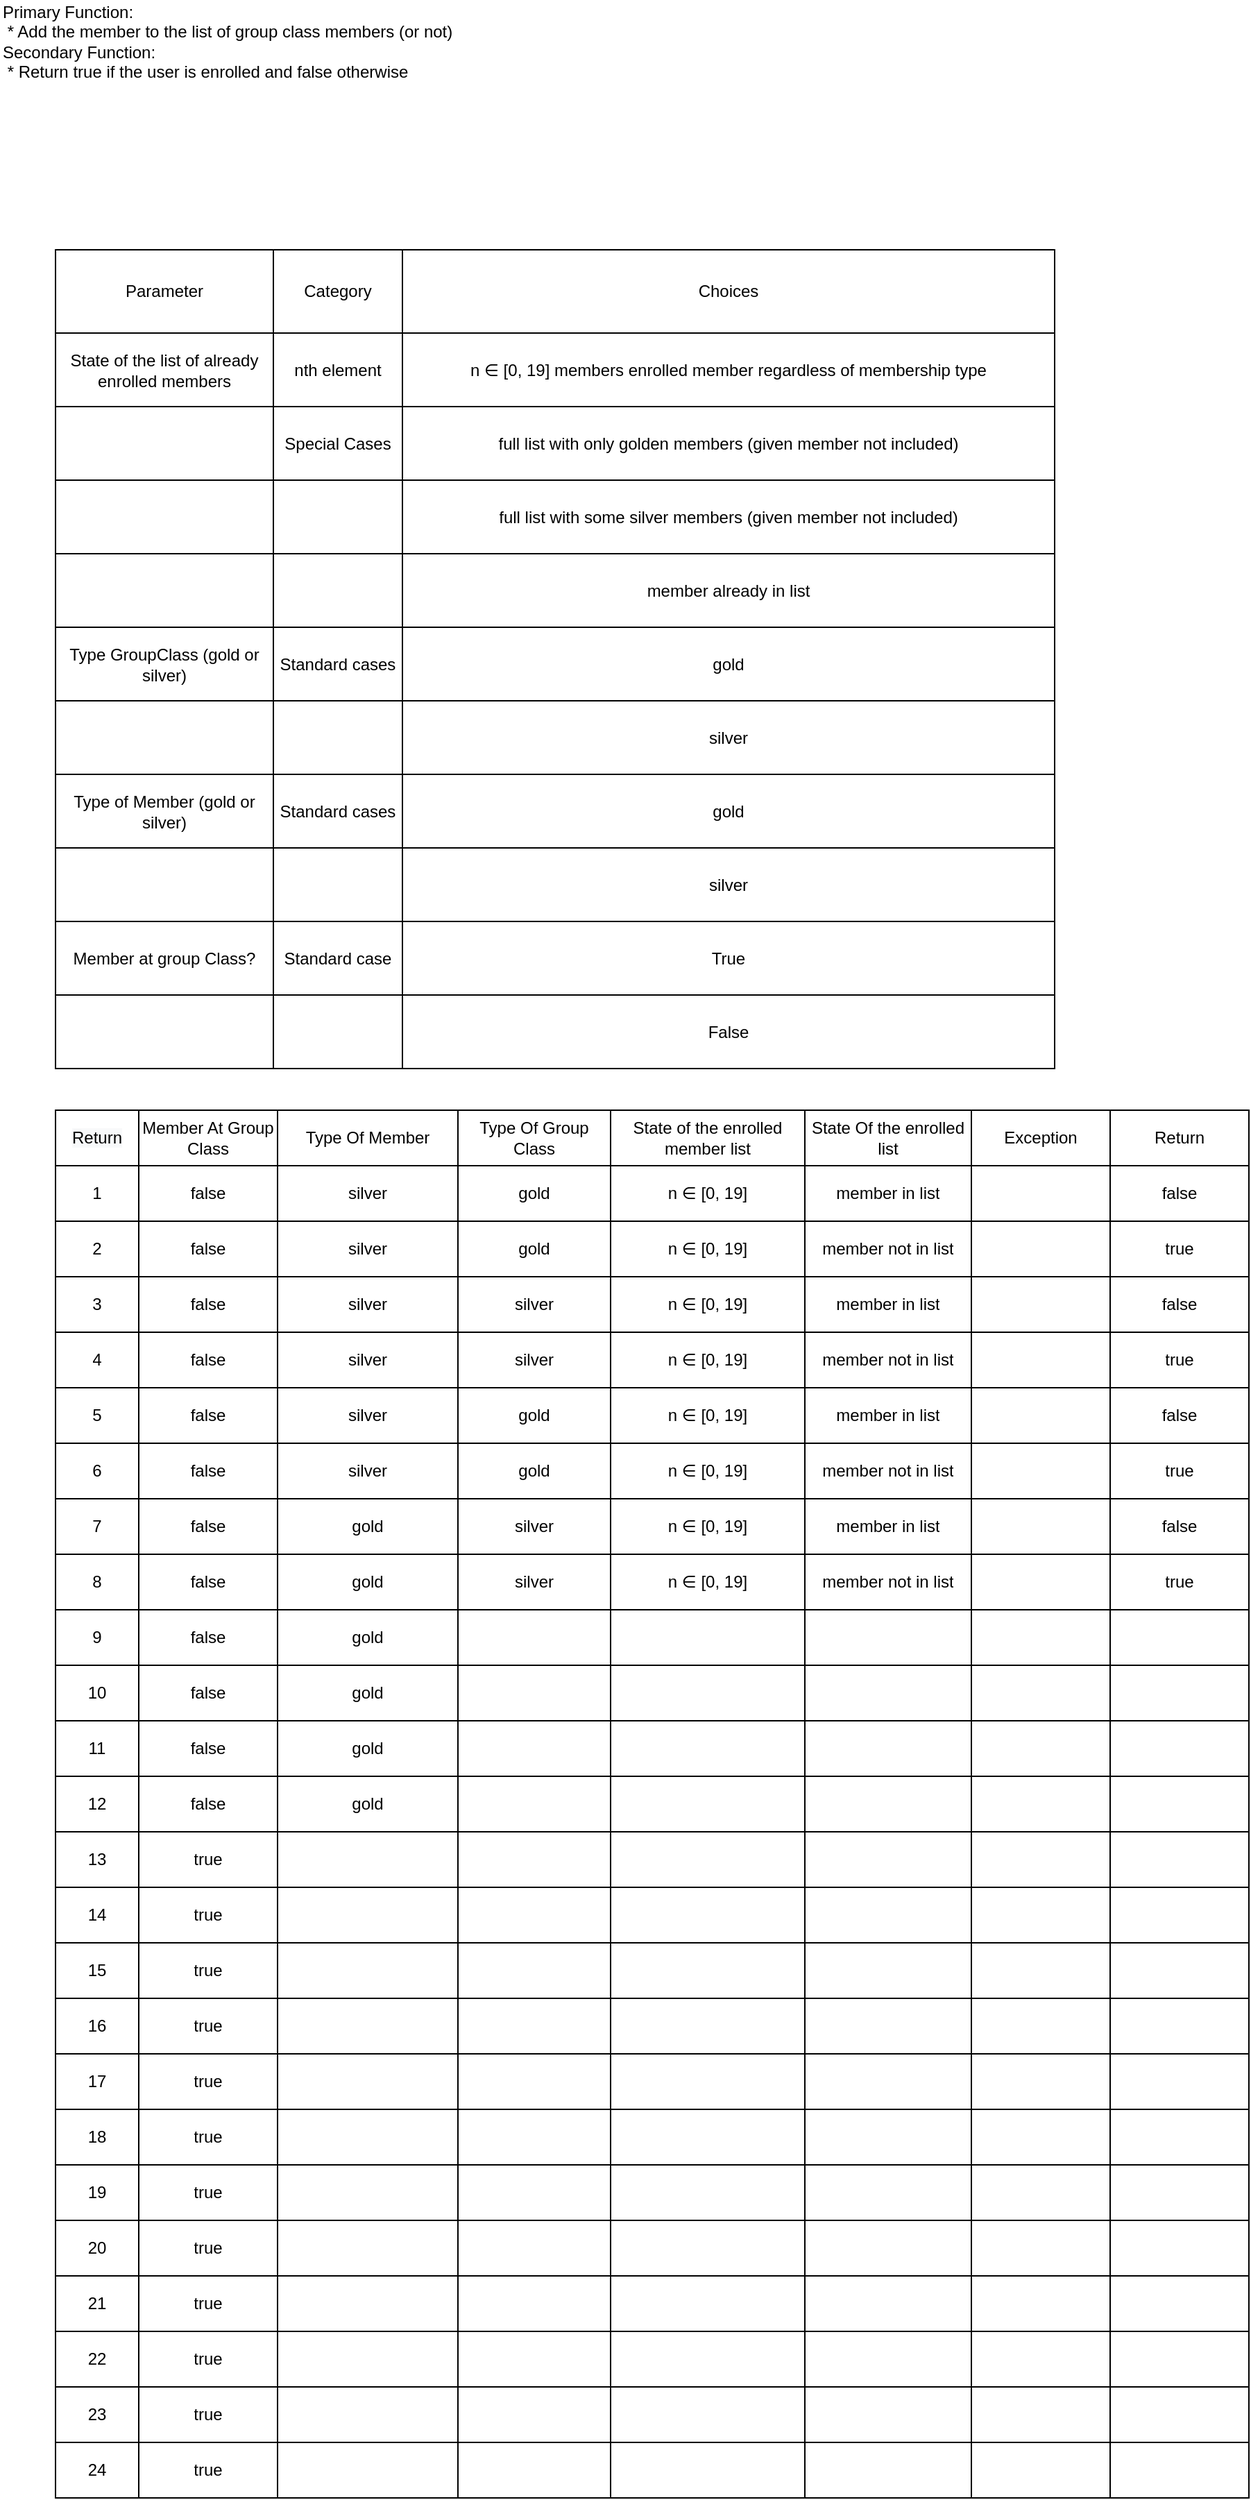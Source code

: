 <mxfile version="13.6.2" type="device"><diagram id="RQdzZfAWUwoyGo6RttqN" name="Page-1"><mxGraphModel dx="1361" dy="843" grid="1" gridSize="10" guides="1" tooltips="1" connect="1" arrows="1" fold="1" page="1" pageScale="1" pageWidth="827" pageHeight="1169" math="0" shadow="0"><root><mxCell id="0"/><mxCell id="1" parent="0"/><mxCell id="Xr9HPiNWaosDrI6QTSyL-1" value="Primary Function:&lt;br&gt;&amp;nbsp;* Add the member to the list of group class members (or not)&lt;br&gt;Secondary Function:&lt;br&gt;&amp;nbsp;* Return true if the user is enrolled and false otherwise" style="text;html=1;align=left;verticalAlign=middle;resizable=0;points=[];autosize=1;" vertex="1" parent="1"><mxGeometry x="40" y="40" width="340" height="60" as="geometry"/></mxCell><mxCell id="Xr9HPiNWaosDrI6QTSyL-51" value="" style="shape=table;html=1;whiteSpace=wrap;startSize=0;container=1;collapsible=0;childLayout=tableLayout;" vertex="1" parent="1"><mxGeometry x="80" y="220" width="720" height="590" as="geometry"/></mxCell><mxCell id="Xr9HPiNWaosDrI6QTSyL-52" value="" style="shape=partialRectangle;html=1;whiteSpace=wrap;collapsible=0;dropTarget=0;pointerEvents=0;fillColor=none;top=0;left=0;bottom=0;right=0;points=[[0,0.5],[1,0.5]];portConstraint=eastwest;" vertex="1" parent="Xr9HPiNWaosDrI6QTSyL-51"><mxGeometry width="720" height="60" as="geometry"/></mxCell><mxCell id="Xr9HPiNWaosDrI6QTSyL-53" value="Parameter" style="shape=partialRectangle;html=1;whiteSpace=wrap;connectable=0;overflow=hidden;fillColor=none;top=0;left=0;bottom=0;right=0;" vertex="1" parent="Xr9HPiNWaosDrI6QTSyL-52"><mxGeometry width="157" height="60" as="geometry"/></mxCell><mxCell id="Xr9HPiNWaosDrI6QTSyL-54" value="Category" style="shape=partialRectangle;html=1;whiteSpace=wrap;connectable=0;overflow=hidden;fillColor=none;top=0;left=0;bottom=0;right=0;" vertex="1" parent="Xr9HPiNWaosDrI6QTSyL-52"><mxGeometry x="157" width="93" height="60" as="geometry"/></mxCell><mxCell id="Xr9HPiNWaosDrI6QTSyL-82" value="Choices" style="shape=partialRectangle;html=1;whiteSpace=wrap;connectable=0;overflow=hidden;fillColor=none;top=0;left=0;bottom=0;right=0;" vertex="1" parent="Xr9HPiNWaosDrI6QTSyL-52"><mxGeometry x="250" width="470" height="60" as="geometry"/></mxCell><mxCell id="Xr9HPiNWaosDrI6QTSyL-55" value="" style="shape=partialRectangle;html=1;whiteSpace=wrap;collapsible=0;dropTarget=0;pointerEvents=0;fillColor=none;top=0;left=0;bottom=0;right=0;points=[[0,0.5],[1,0.5]];portConstraint=eastwest;" vertex="1" parent="Xr9HPiNWaosDrI6QTSyL-51"><mxGeometry y="60" width="720" height="53" as="geometry"/></mxCell><mxCell id="Xr9HPiNWaosDrI6QTSyL-56" value="State of the list of already enrolled members" style="shape=partialRectangle;html=1;whiteSpace=wrap;connectable=0;overflow=hidden;fillColor=none;top=0;left=0;bottom=0;right=0;" vertex="1" parent="Xr9HPiNWaosDrI6QTSyL-55"><mxGeometry width="157" height="53" as="geometry"/></mxCell><mxCell id="Xr9HPiNWaosDrI6QTSyL-57" value="nth element" style="shape=partialRectangle;html=1;whiteSpace=wrap;connectable=0;overflow=hidden;fillColor=none;top=0;left=0;bottom=0;right=0;" vertex="1" parent="Xr9HPiNWaosDrI6QTSyL-55"><mxGeometry x="157" width="93" height="53" as="geometry"/></mxCell><mxCell id="Xr9HPiNWaosDrI6QTSyL-83" value="n ∈ [0, 19] members enrolled member regardless of membership type" style="shape=partialRectangle;html=1;whiteSpace=wrap;connectable=0;overflow=hidden;fillColor=none;top=0;left=0;bottom=0;right=0;" vertex="1" parent="Xr9HPiNWaosDrI6QTSyL-55"><mxGeometry x="250" width="470" height="53" as="geometry"/></mxCell><mxCell id="Xr9HPiNWaosDrI6QTSyL-58" value="" style="shape=partialRectangle;html=1;whiteSpace=wrap;collapsible=0;dropTarget=0;pointerEvents=0;fillColor=none;top=0;left=0;bottom=0;right=0;points=[[0,0.5],[1,0.5]];portConstraint=eastwest;" vertex="1" parent="Xr9HPiNWaosDrI6QTSyL-51"><mxGeometry y="113" width="720" height="53" as="geometry"/></mxCell><mxCell id="Xr9HPiNWaosDrI6QTSyL-59" value="" style="shape=partialRectangle;html=1;whiteSpace=wrap;connectable=0;overflow=hidden;fillColor=none;top=0;left=0;bottom=0;right=0;" vertex="1" parent="Xr9HPiNWaosDrI6QTSyL-58"><mxGeometry width="157" height="53" as="geometry"/></mxCell><mxCell id="Xr9HPiNWaosDrI6QTSyL-60" value="Special Cases" style="shape=partialRectangle;html=1;whiteSpace=wrap;connectable=0;overflow=hidden;fillColor=none;top=0;left=0;bottom=0;right=0;" vertex="1" parent="Xr9HPiNWaosDrI6QTSyL-58"><mxGeometry x="157" width="93" height="53" as="geometry"/></mxCell><mxCell id="Xr9HPiNWaosDrI6QTSyL-84" value="full list with only golden members (given member not included)" style="shape=partialRectangle;html=1;whiteSpace=wrap;connectable=0;overflow=hidden;fillColor=none;top=0;left=0;bottom=0;right=0;" vertex="1" parent="Xr9HPiNWaosDrI6QTSyL-58"><mxGeometry x="250" width="470" height="53" as="geometry"/></mxCell><mxCell id="Xr9HPiNWaosDrI6QTSyL-61" value="" style="shape=partialRectangle;html=1;whiteSpace=wrap;collapsible=0;dropTarget=0;pointerEvents=0;fillColor=none;top=0;left=0;bottom=0;right=0;points=[[0,0.5],[1,0.5]];portConstraint=eastwest;" vertex="1" parent="Xr9HPiNWaosDrI6QTSyL-51"><mxGeometry y="166" width="720" height="53" as="geometry"/></mxCell><mxCell id="Xr9HPiNWaosDrI6QTSyL-62" value="" style="shape=partialRectangle;html=1;whiteSpace=wrap;connectable=0;overflow=hidden;fillColor=none;top=0;left=0;bottom=0;right=0;" vertex="1" parent="Xr9HPiNWaosDrI6QTSyL-61"><mxGeometry width="157" height="53" as="geometry"/></mxCell><mxCell id="Xr9HPiNWaosDrI6QTSyL-63" value="" style="shape=partialRectangle;html=1;whiteSpace=wrap;connectable=0;overflow=hidden;fillColor=none;top=0;left=0;bottom=0;right=0;" vertex="1" parent="Xr9HPiNWaosDrI6QTSyL-61"><mxGeometry x="157" width="93" height="53" as="geometry"/></mxCell><mxCell id="Xr9HPiNWaosDrI6QTSyL-85" value="full list with some silver members (given member not included)" style="shape=partialRectangle;html=1;whiteSpace=wrap;connectable=0;overflow=hidden;fillColor=none;top=0;left=0;bottom=0;right=0;" vertex="1" parent="Xr9HPiNWaosDrI6QTSyL-61"><mxGeometry x="250" width="470" height="53" as="geometry"/></mxCell><mxCell id="Xr9HPiNWaosDrI6QTSyL-327" style="shape=partialRectangle;html=1;whiteSpace=wrap;collapsible=0;dropTarget=0;pointerEvents=0;fillColor=none;top=0;left=0;bottom=0;right=0;points=[[0,0.5],[1,0.5]];portConstraint=eastwest;" vertex="1" parent="Xr9HPiNWaosDrI6QTSyL-51"><mxGeometry y="219" width="720" height="53" as="geometry"/></mxCell><mxCell id="Xr9HPiNWaosDrI6QTSyL-328" style="shape=partialRectangle;html=1;whiteSpace=wrap;connectable=0;overflow=hidden;fillColor=none;top=0;left=0;bottom=0;right=0;" vertex="1" parent="Xr9HPiNWaosDrI6QTSyL-327"><mxGeometry width="157" height="53" as="geometry"/></mxCell><mxCell id="Xr9HPiNWaosDrI6QTSyL-329" style="shape=partialRectangle;html=1;whiteSpace=wrap;connectable=0;overflow=hidden;fillColor=none;top=0;left=0;bottom=0;right=0;" vertex="1" parent="Xr9HPiNWaosDrI6QTSyL-327"><mxGeometry x="157" width="93" height="53" as="geometry"/></mxCell><mxCell id="Xr9HPiNWaosDrI6QTSyL-330" value="member already in list" style="shape=partialRectangle;html=1;whiteSpace=wrap;connectable=0;overflow=hidden;fillColor=none;top=0;left=0;bottom=0;right=0;" vertex="1" parent="Xr9HPiNWaosDrI6QTSyL-327"><mxGeometry x="250" width="470" height="53" as="geometry"/></mxCell><mxCell id="Xr9HPiNWaosDrI6QTSyL-64" value="" style="shape=partialRectangle;html=1;whiteSpace=wrap;collapsible=0;dropTarget=0;pointerEvents=0;fillColor=none;top=0;left=0;bottom=0;right=0;points=[[0,0.5],[1,0.5]];portConstraint=eastwest;strokeWidth=8;" vertex="1" parent="Xr9HPiNWaosDrI6QTSyL-51"><mxGeometry y="272" width="720" height="53" as="geometry"/></mxCell><mxCell id="Xr9HPiNWaosDrI6QTSyL-65" value="Type GroupClass (gold or silver)" style="shape=partialRectangle;html=1;whiteSpace=wrap;connectable=0;overflow=hidden;fillColor=none;top=0;left=0;bottom=0;right=0;" vertex="1" parent="Xr9HPiNWaosDrI6QTSyL-64"><mxGeometry width="157" height="53" as="geometry"/></mxCell><mxCell id="Xr9HPiNWaosDrI6QTSyL-66" value="Standard cases" style="shape=partialRectangle;html=1;whiteSpace=wrap;connectable=0;overflow=hidden;fillColor=none;top=0;left=0;bottom=0;right=0;" vertex="1" parent="Xr9HPiNWaosDrI6QTSyL-64"><mxGeometry x="157" width="93" height="53" as="geometry"/></mxCell><mxCell id="Xr9HPiNWaosDrI6QTSyL-86" value="gold" style="shape=partialRectangle;html=1;whiteSpace=wrap;connectable=0;overflow=hidden;fillColor=none;top=0;left=0;bottom=0;right=0;" vertex="1" parent="Xr9HPiNWaosDrI6QTSyL-64"><mxGeometry x="250" width="470" height="53" as="geometry"/></mxCell><mxCell id="Xr9HPiNWaosDrI6QTSyL-67" value="" style="shape=partialRectangle;html=1;whiteSpace=wrap;collapsible=0;dropTarget=0;pointerEvents=0;fillColor=none;top=0;left=0;bottom=0;right=0;points=[[0,0.5],[1,0.5]];portConstraint=eastwest;" vertex="1" parent="Xr9HPiNWaosDrI6QTSyL-51"><mxGeometry y="325" width="720" height="53" as="geometry"/></mxCell><mxCell id="Xr9HPiNWaosDrI6QTSyL-68" value="" style="shape=partialRectangle;html=1;whiteSpace=wrap;connectable=0;overflow=hidden;fillColor=none;top=0;left=0;bottom=0;right=0;" vertex="1" parent="Xr9HPiNWaosDrI6QTSyL-67"><mxGeometry width="157" height="53" as="geometry"/></mxCell><mxCell id="Xr9HPiNWaosDrI6QTSyL-69" value="" style="shape=partialRectangle;html=1;whiteSpace=wrap;connectable=0;overflow=hidden;fillColor=none;top=0;left=0;bottom=0;right=0;" vertex="1" parent="Xr9HPiNWaosDrI6QTSyL-67"><mxGeometry x="157" width="93" height="53" as="geometry"/></mxCell><mxCell id="Xr9HPiNWaosDrI6QTSyL-87" value="silver" style="shape=partialRectangle;html=1;whiteSpace=wrap;connectable=0;overflow=hidden;fillColor=none;top=0;left=0;bottom=0;right=0;" vertex="1" parent="Xr9HPiNWaosDrI6QTSyL-67"><mxGeometry x="250" width="470" height="53" as="geometry"/></mxCell><mxCell id="Xr9HPiNWaosDrI6QTSyL-73" value="" style="shape=partialRectangle;html=1;whiteSpace=wrap;collapsible=0;dropTarget=0;pointerEvents=0;fillColor=none;top=0;left=0;bottom=0;right=0;points=[[0,0.5],[1,0.5]];portConstraint=eastwest;" vertex="1" parent="Xr9HPiNWaosDrI6QTSyL-51"><mxGeometry y="378" width="720" height="53" as="geometry"/></mxCell><mxCell id="Xr9HPiNWaosDrI6QTSyL-74" value="Type of Member (gold or silver)" style="shape=partialRectangle;html=1;whiteSpace=wrap;connectable=0;overflow=hidden;fillColor=none;top=0;left=0;bottom=0;right=0;" vertex="1" parent="Xr9HPiNWaosDrI6QTSyL-73"><mxGeometry width="157" height="53" as="geometry"/></mxCell><mxCell id="Xr9HPiNWaosDrI6QTSyL-75" value="Standard cases" style="shape=partialRectangle;html=1;whiteSpace=wrap;connectable=0;overflow=hidden;fillColor=none;top=0;left=0;bottom=0;right=0;" vertex="1" parent="Xr9HPiNWaosDrI6QTSyL-73"><mxGeometry x="157" width="93" height="53" as="geometry"/></mxCell><mxCell id="Xr9HPiNWaosDrI6QTSyL-89" value="gold" style="shape=partialRectangle;html=1;whiteSpace=wrap;connectable=0;overflow=hidden;fillColor=none;top=0;left=0;bottom=0;right=0;" vertex="1" parent="Xr9HPiNWaosDrI6QTSyL-73"><mxGeometry x="250" width="470" height="53" as="geometry"/></mxCell><mxCell id="Xr9HPiNWaosDrI6QTSyL-76" value="" style="shape=partialRectangle;html=1;whiteSpace=wrap;collapsible=0;dropTarget=0;pointerEvents=0;fillColor=none;top=0;left=0;bottom=0;right=0;points=[[0,0.5],[1,0.5]];portConstraint=eastwest;" vertex="1" parent="Xr9HPiNWaosDrI6QTSyL-51"><mxGeometry y="431" width="720" height="53" as="geometry"/></mxCell><mxCell id="Xr9HPiNWaosDrI6QTSyL-77" value="" style="shape=partialRectangle;html=1;whiteSpace=wrap;connectable=0;overflow=hidden;fillColor=none;top=0;left=0;bottom=0;right=0;" vertex="1" parent="Xr9HPiNWaosDrI6QTSyL-76"><mxGeometry width="157" height="53" as="geometry"/></mxCell><mxCell id="Xr9HPiNWaosDrI6QTSyL-78" value="" style="shape=partialRectangle;html=1;whiteSpace=wrap;connectable=0;overflow=hidden;fillColor=none;top=0;left=0;bottom=0;right=0;" vertex="1" parent="Xr9HPiNWaosDrI6QTSyL-76"><mxGeometry x="157" width="93" height="53" as="geometry"/></mxCell><mxCell id="Xr9HPiNWaosDrI6QTSyL-90" value="silver" style="shape=partialRectangle;html=1;whiteSpace=wrap;connectable=0;overflow=hidden;fillColor=none;top=0;left=0;bottom=0;right=0;" vertex="1" parent="Xr9HPiNWaosDrI6QTSyL-76"><mxGeometry x="250" width="470" height="53" as="geometry"/></mxCell><mxCell id="Xr9HPiNWaosDrI6QTSyL-92" style="shape=partialRectangle;html=1;whiteSpace=wrap;collapsible=0;dropTarget=0;pointerEvents=0;fillColor=none;top=0;left=0;bottom=0;right=0;points=[[0,0.5],[1,0.5]];portConstraint=eastwest;" vertex="1" parent="Xr9HPiNWaosDrI6QTSyL-51"><mxGeometry y="484" width="720" height="53" as="geometry"/></mxCell><mxCell id="Xr9HPiNWaosDrI6QTSyL-93" value="Member at group Class?" style="shape=partialRectangle;html=1;whiteSpace=wrap;connectable=0;overflow=hidden;fillColor=none;top=0;left=0;bottom=0;right=0;" vertex="1" parent="Xr9HPiNWaosDrI6QTSyL-92"><mxGeometry width="157" height="53" as="geometry"/></mxCell><mxCell id="Xr9HPiNWaosDrI6QTSyL-94" value="Standard case" style="shape=partialRectangle;html=1;whiteSpace=wrap;connectable=0;overflow=hidden;fillColor=none;top=0;left=0;bottom=0;right=0;" vertex="1" parent="Xr9HPiNWaosDrI6QTSyL-92"><mxGeometry x="157" width="93" height="53" as="geometry"/></mxCell><mxCell id="Xr9HPiNWaosDrI6QTSyL-95" value="True" style="shape=partialRectangle;html=1;whiteSpace=wrap;connectable=0;overflow=hidden;fillColor=none;top=0;left=0;bottom=0;right=0;" vertex="1" parent="Xr9HPiNWaosDrI6QTSyL-92"><mxGeometry x="250" width="470" height="53" as="geometry"/></mxCell><mxCell id="Xr9HPiNWaosDrI6QTSyL-96" style="shape=partialRectangle;html=1;whiteSpace=wrap;collapsible=0;dropTarget=0;pointerEvents=0;fillColor=none;top=0;left=0;bottom=0;right=0;points=[[0,0.5],[1,0.5]];portConstraint=eastwest;" vertex="1" parent="Xr9HPiNWaosDrI6QTSyL-51"><mxGeometry y="537" width="720" height="53" as="geometry"/></mxCell><mxCell id="Xr9HPiNWaosDrI6QTSyL-97" style="shape=partialRectangle;html=1;whiteSpace=wrap;connectable=0;overflow=hidden;fillColor=none;top=0;left=0;bottom=0;right=0;" vertex="1" parent="Xr9HPiNWaosDrI6QTSyL-96"><mxGeometry width="157" height="53" as="geometry"/></mxCell><mxCell id="Xr9HPiNWaosDrI6QTSyL-98" style="shape=partialRectangle;html=1;whiteSpace=wrap;connectable=0;overflow=hidden;fillColor=none;top=0;left=0;bottom=0;right=0;" vertex="1" parent="Xr9HPiNWaosDrI6QTSyL-96"><mxGeometry x="157" width="93" height="53" as="geometry"/></mxCell><mxCell id="Xr9HPiNWaosDrI6QTSyL-99" value="False" style="shape=partialRectangle;html=1;whiteSpace=wrap;connectable=0;overflow=hidden;fillColor=none;top=0;left=0;bottom=0;right=0;" vertex="1" parent="Xr9HPiNWaosDrI6QTSyL-96"><mxGeometry x="250" width="470" height="53" as="geometry"/></mxCell><mxCell id="Xr9HPiNWaosDrI6QTSyL-100" value="" style="shape=table;html=1;whiteSpace=wrap;startSize=0;container=1;collapsible=0;childLayout=tableLayout;" vertex="1" parent="1"><mxGeometry x="80" y="840" width="860" height="1000" as="geometry"/></mxCell><mxCell id="Xr9HPiNWaosDrI6QTSyL-101" value="" style="shape=partialRectangle;html=1;whiteSpace=wrap;collapsible=0;dropTarget=0;pointerEvents=0;fillColor=none;top=0;left=0;bottom=0;right=0;points=[[0,0.5],[1,0.5]];portConstraint=eastwest;" vertex="1" parent="Xr9HPiNWaosDrI6QTSyL-100"><mxGeometry width="860" height="40" as="geometry"/></mxCell><mxCell id="Xr9HPiNWaosDrI6QTSyL-102" value="&lt;meta charset=&quot;utf-8&quot;&gt;&lt;span style=&quot;color: rgb(0, 0, 0); font-family: helvetica; font-size: 12px; font-style: normal; font-weight: 400; letter-spacing: normal; text-align: center; text-indent: 0px; text-transform: none; word-spacing: 0px; background-color: rgb(248, 249, 250); display: inline; float: none;&quot;&gt;Return&lt;/span&gt;" style="shape=partialRectangle;html=1;whiteSpace=wrap;connectable=0;overflow=hidden;fillColor=none;top=0;left=0;bottom=0;right=0;" vertex="1" parent="Xr9HPiNWaosDrI6QTSyL-101"><mxGeometry width="60" height="40" as="geometry"/></mxCell><mxCell id="Xr9HPiNWaosDrI6QTSyL-103" value="Member At Group Class" style="shape=partialRectangle;html=1;whiteSpace=wrap;connectable=0;overflow=hidden;fillColor=none;top=0;left=0;bottom=0;right=0;" vertex="1" parent="Xr9HPiNWaosDrI6QTSyL-101"><mxGeometry x="60" width="100" height="40" as="geometry"/></mxCell><mxCell id="Xr9HPiNWaosDrI6QTSyL-104" value="Type Of Member" style="shape=partialRectangle;html=1;whiteSpace=wrap;connectable=0;overflow=hidden;fillColor=none;top=0;left=0;bottom=0;right=0;" vertex="1" parent="Xr9HPiNWaosDrI6QTSyL-101"><mxGeometry x="160" width="130" height="40" as="geometry"/></mxCell><mxCell id="Xr9HPiNWaosDrI6QTSyL-105" value="Type Of Group Class" style="shape=partialRectangle;html=1;whiteSpace=wrap;connectable=0;overflow=hidden;fillColor=none;top=0;left=0;bottom=0;right=0;" vertex="1" parent="Xr9HPiNWaosDrI6QTSyL-101"><mxGeometry x="290" width="110" height="40" as="geometry"/></mxCell><mxCell id="Xr9HPiNWaosDrI6QTSyL-106" value="State of the enrolled member list" style="shape=partialRectangle;html=1;whiteSpace=wrap;connectable=0;overflow=hidden;fillColor=none;top=0;left=0;bottom=0;right=0;" vertex="1" parent="Xr9HPiNWaosDrI6QTSyL-101"><mxGeometry x="400" width="140" height="40" as="geometry"/></mxCell><mxCell id="Xr9HPiNWaosDrI6QTSyL-107" value="State Of the enrolled list" style="shape=partialRectangle;html=1;whiteSpace=wrap;connectable=0;overflow=hidden;fillColor=none;top=0;left=0;bottom=0;right=0;" vertex="1" parent="Xr9HPiNWaosDrI6QTSyL-101"><mxGeometry x="540" width="120" height="40" as="geometry"/></mxCell><mxCell id="Xr9HPiNWaosDrI6QTSyL-108" value="Exception" style="shape=partialRectangle;html=1;whiteSpace=wrap;connectable=0;overflow=hidden;fillColor=none;top=0;left=0;bottom=0;right=0;" vertex="1" parent="Xr9HPiNWaosDrI6QTSyL-101"><mxGeometry x="660" width="100" height="40" as="geometry"/></mxCell><mxCell id="Xr9HPiNWaosDrI6QTSyL-109" value="&lt;span&gt;Return&lt;/span&gt;" style="shape=partialRectangle;html=1;whiteSpace=wrap;connectable=0;overflow=hidden;fillColor=none;top=0;left=0;bottom=0;right=0;" vertex="1" parent="Xr9HPiNWaosDrI6QTSyL-101"><mxGeometry x="760" width="100" height="40" as="geometry"/></mxCell><mxCell id="Xr9HPiNWaosDrI6QTSyL-110" value="" style="shape=partialRectangle;html=1;whiteSpace=wrap;collapsible=0;dropTarget=0;pointerEvents=0;fillColor=none;top=0;left=0;bottom=0;right=0;points=[[0,0.5],[1,0.5]];portConstraint=eastwest;" vertex="1" parent="Xr9HPiNWaosDrI6QTSyL-100"><mxGeometry y="40" width="860" height="40" as="geometry"/></mxCell><mxCell id="Xr9HPiNWaosDrI6QTSyL-111" value="1" style="shape=partialRectangle;html=1;whiteSpace=wrap;connectable=0;overflow=hidden;fillColor=none;top=0;left=0;bottom=0;right=0;" vertex="1" parent="Xr9HPiNWaosDrI6QTSyL-110"><mxGeometry width="60" height="40" as="geometry"/></mxCell><mxCell id="Xr9HPiNWaosDrI6QTSyL-112" value="&lt;span&gt;false&lt;/span&gt;" style="shape=partialRectangle;html=1;whiteSpace=wrap;connectable=0;overflow=hidden;fillColor=none;top=0;left=0;bottom=0;right=0;" vertex="1" parent="Xr9HPiNWaosDrI6QTSyL-110"><mxGeometry x="60" width="100" height="40" as="geometry"/></mxCell><mxCell id="Xr9HPiNWaosDrI6QTSyL-113" value="silver" style="shape=partialRectangle;html=1;whiteSpace=wrap;connectable=0;overflow=hidden;fillColor=none;top=0;left=0;bottom=0;right=0;" vertex="1" parent="Xr9HPiNWaosDrI6QTSyL-110"><mxGeometry x="160" width="130" height="40" as="geometry"/></mxCell><mxCell id="Xr9HPiNWaosDrI6QTSyL-114" value="gold" style="shape=partialRectangle;html=1;whiteSpace=wrap;connectable=0;overflow=hidden;fillColor=none;top=0;left=0;bottom=0;right=0;" vertex="1" parent="Xr9HPiNWaosDrI6QTSyL-110"><mxGeometry x="290" width="110" height="40" as="geometry"/></mxCell><mxCell id="Xr9HPiNWaosDrI6QTSyL-115" value="n ∈ [0, 19]" style="shape=partialRectangle;html=1;whiteSpace=wrap;connectable=0;overflow=hidden;fillColor=none;top=0;left=0;bottom=0;right=0;" vertex="1" parent="Xr9HPiNWaosDrI6QTSyL-110"><mxGeometry x="400" width="140" height="40" as="geometry"/></mxCell><mxCell id="Xr9HPiNWaosDrI6QTSyL-116" value="member in list" style="shape=partialRectangle;html=1;whiteSpace=wrap;connectable=0;overflow=hidden;fillColor=none;top=0;left=0;bottom=0;right=0;" vertex="1" parent="Xr9HPiNWaosDrI6QTSyL-110"><mxGeometry x="540" width="120" height="40" as="geometry"/></mxCell><mxCell id="Xr9HPiNWaosDrI6QTSyL-117" value="" style="shape=partialRectangle;html=1;whiteSpace=wrap;connectable=0;overflow=hidden;fillColor=none;top=0;left=0;bottom=0;right=0;" vertex="1" parent="Xr9HPiNWaosDrI6QTSyL-110"><mxGeometry x="660" width="100" height="40" as="geometry"/></mxCell><mxCell id="Xr9HPiNWaosDrI6QTSyL-118" value="false" style="shape=partialRectangle;html=1;whiteSpace=wrap;connectable=0;overflow=hidden;fillColor=none;top=0;left=0;bottom=0;right=0;" vertex="1" parent="Xr9HPiNWaosDrI6QTSyL-110"><mxGeometry x="760" width="100" height="40" as="geometry"/></mxCell><mxCell id="Xr9HPiNWaosDrI6QTSyL-119" value="" style="shape=partialRectangle;html=1;whiteSpace=wrap;collapsible=0;dropTarget=0;pointerEvents=0;fillColor=none;top=0;left=0;bottom=0;right=0;points=[[0,0.5],[1,0.5]];portConstraint=eastwest;" vertex="1" parent="Xr9HPiNWaosDrI6QTSyL-100"><mxGeometry y="80" width="860" height="40" as="geometry"/></mxCell><mxCell id="Xr9HPiNWaosDrI6QTSyL-120" value="2" style="shape=partialRectangle;html=1;whiteSpace=wrap;connectable=0;overflow=hidden;fillColor=none;top=0;left=0;bottom=0;right=0;" vertex="1" parent="Xr9HPiNWaosDrI6QTSyL-119"><mxGeometry width="60" height="40" as="geometry"/></mxCell><mxCell id="Xr9HPiNWaosDrI6QTSyL-121" value="&lt;span&gt;false&lt;/span&gt;" style="shape=partialRectangle;html=1;whiteSpace=wrap;connectable=0;overflow=hidden;fillColor=none;top=0;left=0;bottom=0;right=0;" vertex="1" parent="Xr9HPiNWaosDrI6QTSyL-119"><mxGeometry x="60" width="100" height="40" as="geometry"/></mxCell><mxCell id="Xr9HPiNWaosDrI6QTSyL-122" value="silver" style="shape=partialRectangle;html=1;whiteSpace=wrap;connectable=0;overflow=hidden;fillColor=none;top=0;left=0;bottom=0;right=0;" vertex="1" parent="Xr9HPiNWaosDrI6QTSyL-119"><mxGeometry x="160" width="130" height="40" as="geometry"/></mxCell><mxCell id="Xr9HPiNWaosDrI6QTSyL-123" value="gold" style="shape=partialRectangle;html=1;whiteSpace=wrap;connectable=0;overflow=hidden;fillColor=none;top=0;left=0;bottom=0;right=0;" vertex="1" parent="Xr9HPiNWaosDrI6QTSyL-119"><mxGeometry x="290" width="110" height="40" as="geometry"/></mxCell><mxCell id="Xr9HPiNWaosDrI6QTSyL-124" value="n ∈ [0, 19]" style="shape=partialRectangle;html=1;whiteSpace=wrap;connectable=0;overflow=hidden;fillColor=none;top=0;left=0;bottom=0;right=0;" vertex="1" parent="Xr9HPiNWaosDrI6QTSyL-119"><mxGeometry x="400" width="140" height="40" as="geometry"/></mxCell><mxCell id="Xr9HPiNWaosDrI6QTSyL-125" value="&lt;span&gt;member not in list&lt;/span&gt;" style="shape=partialRectangle;html=1;whiteSpace=wrap;connectable=0;overflow=hidden;fillColor=none;top=0;left=0;bottom=0;right=0;" vertex="1" parent="Xr9HPiNWaosDrI6QTSyL-119"><mxGeometry x="540" width="120" height="40" as="geometry"/></mxCell><mxCell id="Xr9HPiNWaosDrI6QTSyL-126" value="" style="shape=partialRectangle;html=1;whiteSpace=wrap;connectable=0;overflow=hidden;fillColor=none;top=0;left=0;bottom=0;right=0;" vertex="1" parent="Xr9HPiNWaosDrI6QTSyL-119"><mxGeometry x="660" width="100" height="40" as="geometry"/></mxCell><mxCell id="Xr9HPiNWaosDrI6QTSyL-127" value="true" style="shape=partialRectangle;html=1;whiteSpace=wrap;connectable=0;overflow=hidden;fillColor=none;top=0;left=0;bottom=0;right=0;" vertex="1" parent="Xr9HPiNWaosDrI6QTSyL-119"><mxGeometry x="760" width="100" height="40" as="geometry"/></mxCell><mxCell id="Xr9HPiNWaosDrI6QTSyL-128" value="" style="shape=partialRectangle;html=1;whiteSpace=wrap;collapsible=0;dropTarget=0;pointerEvents=0;fillColor=none;top=0;left=0;bottom=0;right=0;points=[[0,0.5],[1,0.5]];portConstraint=eastwest;" vertex="1" parent="Xr9HPiNWaosDrI6QTSyL-100"><mxGeometry y="120" width="860" height="40" as="geometry"/></mxCell><mxCell id="Xr9HPiNWaosDrI6QTSyL-129" value="3" style="shape=partialRectangle;html=1;whiteSpace=wrap;connectable=0;overflow=hidden;fillColor=none;top=0;left=0;bottom=0;right=0;" vertex="1" parent="Xr9HPiNWaosDrI6QTSyL-128"><mxGeometry width="60" height="40" as="geometry"/></mxCell><mxCell id="Xr9HPiNWaosDrI6QTSyL-130" value="false" style="shape=partialRectangle;html=1;whiteSpace=wrap;connectable=0;overflow=hidden;fillColor=none;top=0;left=0;bottom=0;right=0;" vertex="1" parent="Xr9HPiNWaosDrI6QTSyL-128"><mxGeometry x="60" width="100" height="40" as="geometry"/></mxCell><mxCell id="Xr9HPiNWaosDrI6QTSyL-131" value="silver" style="shape=partialRectangle;html=1;whiteSpace=wrap;connectable=0;overflow=hidden;fillColor=none;top=0;left=0;bottom=0;right=0;" vertex="1" parent="Xr9HPiNWaosDrI6QTSyL-128"><mxGeometry x="160" width="130" height="40" as="geometry"/></mxCell><mxCell id="Xr9HPiNWaosDrI6QTSyL-132" value="silver" style="shape=partialRectangle;html=1;whiteSpace=wrap;connectable=0;overflow=hidden;fillColor=none;top=0;left=0;bottom=0;right=0;" vertex="1" parent="Xr9HPiNWaosDrI6QTSyL-128"><mxGeometry x="290" width="110" height="40" as="geometry"/></mxCell><mxCell id="Xr9HPiNWaosDrI6QTSyL-133" value="&lt;span&gt;n ∈ [0, 19]&lt;/span&gt;" style="shape=partialRectangle;html=1;whiteSpace=wrap;connectable=0;overflow=hidden;fillColor=none;top=0;left=0;bottom=0;right=0;" vertex="1" parent="Xr9HPiNWaosDrI6QTSyL-128"><mxGeometry x="400" width="140" height="40" as="geometry"/></mxCell><mxCell id="Xr9HPiNWaosDrI6QTSyL-134" value="&lt;span&gt;member in list&lt;/span&gt;" style="shape=partialRectangle;html=1;whiteSpace=wrap;connectable=0;overflow=hidden;fillColor=none;top=0;left=0;bottom=0;right=0;" vertex="1" parent="Xr9HPiNWaosDrI6QTSyL-128"><mxGeometry x="540" width="120" height="40" as="geometry"/></mxCell><mxCell id="Xr9HPiNWaosDrI6QTSyL-135" value="" style="shape=partialRectangle;html=1;whiteSpace=wrap;connectable=0;overflow=hidden;fillColor=none;top=0;left=0;bottom=0;right=0;" vertex="1" parent="Xr9HPiNWaosDrI6QTSyL-128"><mxGeometry x="660" width="100" height="40" as="geometry"/></mxCell><mxCell id="Xr9HPiNWaosDrI6QTSyL-136" value="false" style="shape=partialRectangle;html=1;whiteSpace=wrap;connectable=0;overflow=hidden;fillColor=none;top=0;left=0;bottom=0;right=0;" vertex="1" parent="Xr9HPiNWaosDrI6QTSyL-128"><mxGeometry x="760" width="100" height="40" as="geometry"/></mxCell><mxCell id="Xr9HPiNWaosDrI6QTSyL-137" value="" style="shape=partialRectangle;html=1;whiteSpace=wrap;collapsible=0;dropTarget=0;pointerEvents=0;fillColor=none;top=0;left=0;bottom=0;right=0;points=[[0,0.5],[1,0.5]];portConstraint=eastwest;" vertex="1" parent="Xr9HPiNWaosDrI6QTSyL-100"><mxGeometry y="160" width="860" height="40" as="geometry"/></mxCell><mxCell id="Xr9HPiNWaosDrI6QTSyL-138" value="4" style="shape=partialRectangle;html=1;whiteSpace=wrap;connectable=0;overflow=hidden;fillColor=none;top=0;left=0;bottom=0;right=0;" vertex="1" parent="Xr9HPiNWaosDrI6QTSyL-137"><mxGeometry width="60" height="40" as="geometry"/></mxCell><mxCell id="Xr9HPiNWaosDrI6QTSyL-139" value="&lt;span&gt;false&lt;/span&gt;" style="shape=partialRectangle;html=1;whiteSpace=wrap;connectable=0;overflow=hidden;fillColor=none;top=0;left=0;bottom=0;right=0;" vertex="1" parent="Xr9HPiNWaosDrI6QTSyL-137"><mxGeometry x="60" width="100" height="40" as="geometry"/></mxCell><mxCell id="Xr9HPiNWaosDrI6QTSyL-140" value="silver" style="shape=partialRectangle;html=1;whiteSpace=wrap;connectable=0;overflow=hidden;fillColor=none;top=0;left=0;bottom=0;right=0;" vertex="1" parent="Xr9HPiNWaosDrI6QTSyL-137"><mxGeometry x="160" width="130" height="40" as="geometry"/></mxCell><mxCell id="Xr9HPiNWaosDrI6QTSyL-141" value="silver" style="shape=partialRectangle;html=1;whiteSpace=wrap;connectable=0;overflow=hidden;fillColor=none;top=0;left=0;bottom=0;right=0;" vertex="1" parent="Xr9HPiNWaosDrI6QTSyL-137"><mxGeometry x="290" width="110" height="40" as="geometry"/></mxCell><mxCell id="Xr9HPiNWaosDrI6QTSyL-142" value="n ∈ [0, 19]" style="shape=partialRectangle;html=1;whiteSpace=wrap;connectable=0;overflow=hidden;fillColor=none;top=0;left=0;bottom=0;right=0;" vertex="1" parent="Xr9HPiNWaosDrI6QTSyL-137"><mxGeometry x="400" width="140" height="40" as="geometry"/></mxCell><mxCell id="Xr9HPiNWaosDrI6QTSyL-143" value="&lt;span&gt;member not in list&lt;/span&gt;" style="shape=partialRectangle;html=1;whiteSpace=wrap;connectable=0;overflow=hidden;fillColor=none;top=0;left=0;bottom=0;right=0;" vertex="1" parent="Xr9HPiNWaosDrI6QTSyL-137"><mxGeometry x="540" width="120" height="40" as="geometry"/></mxCell><mxCell id="Xr9HPiNWaosDrI6QTSyL-144" value="" style="shape=partialRectangle;html=1;whiteSpace=wrap;connectable=0;overflow=hidden;fillColor=none;top=0;left=0;bottom=0;right=0;" vertex="1" parent="Xr9HPiNWaosDrI6QTSyL-137"><mxGeometry x="660" width="100" height="40" as="geometry"/></mxCell><mxCell id="Xr9HPiNWaosDrI6QTSyL-145" value="true" style="shape=partialRectangle;html=1;whiteSpace=wrap;connectable=0;overflow=hidden;fillColor=none;top=0;left=0;bottom=0;right=0;" vertex="1" parent="Xr9HPiNWaosDrI6QTSyL-137"><mxGeometry x="760" width="100" height="40" as="geometry"/></mxCell><mxCell id="Xr9HPiNWaosDrI6QTSyL-146" value="" style="shape=partialRectangle;html=1;whiteSpace=wrap;collapsible=0;dropTarget=0;pointerEvents=0;fillColor=none;top=0;left=0;bottom=0;right=0;points=[[0,0.5],[1,0.5]];portConstraint=eastwest;" vertex="1" parent="Xr9HPiNWaosDrI6QTSyL-100"><mxGeometry y="200" width="860" height="40" as="geometry"/></mxCell><mxCell id="Xr9HPiNWaosDrI6QTSyL-147" value="5" style="shape=partialRectangle;html=1;whiteSpace=wrap;connectable=0;overflow=hidden;fillColor=none;top=0;left=0;bottom=0;right=0;" vertex="1" parent="Xr9HPiNWaosDrI6QTSyL-146"><mxGeometry width="60" height="40" as="geometry"/></mxCell><mxCell id="Xr9HPiNWaosDrI6QTSyL-148" value="&lt;span&gt;false&lt;/span&gt;" style="shape=partialRectangle;html=1;whiteSpace=wrap;connectable=0;overflow=hidden;fillColor=none;top=0;left=0;bottom=0;right=0;" vertex="1" parent="Xr9HPiNWaosDrI6QTSyL-146"><mxGeometry x="60" width="100" height="40" as="geometry"/></mxCell><mxCell id="Xr9HPiNWaosDrI6QTSyL-149" value="silver" style="shape=partialRectangle;html=1;whiteSpace=wrap;connectable=0;overflow=hidden;fillColor=none;top=0;left=0;bottom=0;right=0;" vertex="1" parent="Xr9HPiNWaosDrI6QTSyL-146"><mxGeometry x="160" width="130" height="40" as="geometry"/></mxCell><mxCell id="Xr9HPiNWaosDrI6QTSyL-150" value="gold" style="shape=partialRectangle;html=1;whiteSpace=wrap;connectable=0;overflow=hidden;fillColor=none;top=0;left=0;bottom=0;right=0;" vertex="1" parent="Xr9HPiNWaosDrI6QTSyL-146"><mxGeometry x="290" width="110" height="40" as="geometry"/></mxCell><mxCell id="Xr9HPiNWaosDrI6QTSyL-151" value="&lt;span&gt;n ∈ [0, 19]&lt;/span&gt;" style="shape=partialRectangle;html=1;whiteSpace=wrap;connectable=0;overflow=hidden;fillColor=none;top=0;left=0;bottom=0;right=0;" vertex="1" parent="Xr9HPiNWaosDrI6QTSyL-146"><mxGeometry x="400" width="140" height="40" as="geometry"/></mxCell><mxCell id="Xr9HPiNWaosDrI6QTSyL-152" value="&lt;span&gt;member in list&lt;/span&gt;" style="shape=partialRectangle;html=1;whiteSpace=wrap;connectable=0;overflow=hidden;fillColor=none;top=0;left=0;bottom=0;right=0;" vertex="1" parent="Xr9HPiNWaosDrI6QTSyL-146"><mxGeometry x="540" width="120" height="40" as="geometry"/></mxCell><mxCell id="Xr9HPiNWaosDrI6QTSyL-153" value="" style="shape=partialRectangle;html=1;whiteSpace=wrap;connectable=0;overflow=hidden;fillColor=none;top=0;left=0;bottom=0;right=0;" vertex="1" parent="Xr9HPiNWaosDrI6QTSyL-146"><mxGeometry x="660" width="100" height="40" as="geometry"/></mxCell><mxCell id="Xr9HPiNWaosDrI6QTSyL-154" value="false" style="shape=partialRectangle;html=1;whiteSpace=wrap;connectable=0;overflow=hidden;fillColor=none;top=0;left=0;bottom=0;right=0;" vertex="1" parent="Xr9HPiNWaosDrI6QTSyL-146"><mxGeometry x="760" width="100" height="40" as="geometry"/></mxCell><mxCell id="Xr9HPiNWaosDrI6QTSyL-155" value="" style="shape=partialRectangle;html=1;whiteSpace=wrap;collapsible=0;dropTarget=0;pointerEvents=0;fillColor=none;top=0;left=0;bottom=0;right=0;points=[[0,0.5],[1,0.5]];portConstraint=eastwest;" vertex="1" parent="Xr9HPiNWaosDrI6QTSyL-100"><mxGeometry y="240" width="860" height="40" as="geometry"/></mxCell><mxCell id="Xr9HPiNWaosDrI6QTSyL-156" value="6" style="shape=partialRectangle;html=1;whiteSpace=wrap;connectable=0;overflow=hidden;fillColor=none;top=0;left=0;bottom=0;right=0;" vertex="1" parent="Xr9HPiNWaosDrI6QTSyL-155"><mxGeometry width="60" height="40" as="geometry"/></mxCell><mxCell id="Xr9HPiNWaosDrI6QTSyL-157" value="&lt;span&gt;false&lt;/span&gt;" style="shape=partialRectangle;html=1;whiteSpace=wrap;connectable=0;overflow=hidden;fillColor=none;top=0;left=0;bottom=0;right=0;" vertex="1" parent="Xr9HPiNWaosDrI6QTSyL-155"><mxGeometry x="60" width="100" height="40" as="geometry"/></mxCell><mxCell id="Xr9HPiNWaosDrI6QTSyL-158" value="silver" style="shape=partialRectangle;html=1;whiteSpace=wrap;connectable=0;overflow=hidden;fillColor=none;top=0;left=0;bottom=0;right=0;" vertex="1" parent="Xr9HPiNWaosDrI6QTSyL-155"><mxGeometry x="160" width="130" height="40" as="geometry"/></mxCell><mxCell id="Xr9HPiNWaosDrI6QTSyL-159" value="gold" style="shape=partialRectangle;html=1;whiteSpace=wrap;connectable=0;overflow=hidden;fillColor=none;top=0;left=0;bottom=0;right=0;" vertex="1" parent="Xr9HPiNWaosDrI6QTSyL-155"><mxGeometry x="290" width="110" height="40" as="geometry"/></mxCell><mxCell id="Xr9HPiNWaosDrI6QTSyL-160" value="n ∈ [0, 19]" style="shape=partialRectangle;html=1;whiteSpace=wrap;connectable=0;overflow=hidden;fillColor=none;top=0;left=0;bottom=0;right=0;" vertex="1" parent="Xr9HPiNWaosDrI6QTSyL-155"><mxGeometry x="400" width="140" height="40" as="geometry"/></mxCell><mxCell id="Xr9HPiNWaosDrI6QTSyL-161" value="&lt;span&gt;member not in list&lt;/span&gt;" style="shape=partialRectangle;html=1;whiteSpace=wrap;connectable=0;overflow=hidden;fillColor=none;top=0;left=0;bottom=0;right=0;" vertex="1" parent="Xr9HPiNWaosDrI6QTSyL-155"><mxGeometry x="540" width="120" height="40" as="geometry"/></mxCell><mxCell id="Xr9HPiNWaosDrI6QTSyL-162" value="" style="shape=partialRectangle;html=1;whiteSpace=wrap;connectable=0;overflow=hidden;fillColor=none;top=0;left=0;bottom=0;right=0;" vertex="1" parent="Xr9HPiNWaosDrI6QTSyL-155"><mxGeometry x="660" width="100" height="40" as="geometry"/></mxCell><mxCell id="Xr9HPiNWaosDrI6QTSyL-163" value="true" style="shape=partialRectangle;html=1;whiteSpace=wrap;connectable=0;overflow=hidden;fillColor=none;top=0;left=0;bottom=0;right=0;" vertex="1" parent="Xr9HPiNWaosDrI6QTSyL-155"><mxGeometry x="760" width="100" height="40" as="geometry"/></mxCell><mxCell id="Xr9HPiNWaosDrI6QTSyL-164" value="" style="shape=partialRectangle;html=1;whiteSpace=wrap;collapsible=0;dropTarget=0;pointerEvents=0;fillColor=none;top=0;left=0;bottom=0;right=0;points=[[0,0.5],[1,0.5]];portConstraint=eastwest;" vertex="1" parent="Xr9HPiNWaosDrI6QTSyL-100"><mxGeometry y="280" width="860" height="40" as="geometry"/></mxCell><mxCell id="Xr9HPiNWaosDrI6QTSyL-165" value="7" style="shape=partialRectangle;html=1;whiteSpace=wrap;connectable=0;overflow=hidden;fillColor=none;top=0;left=0;bottom=0;right=0;" vertex="1" parent="Xr9HPiNWaosDrI6QTSyL-164"><mxGeometry width="60" height="40" as="geometry"/></mxCell><mxCell id="Xr9HPiNWaosDrI6QTSyL-166" value="&lt;span&gt;false&lt;/span&gt;" style="shape=partialRectangle;html=1;whiteSpace=wrap;connectable=0;overflow=hidden;fillColor=none;top=0;left=0;bottom=0;right=0;" vertex="1" parent="Xr9HPiNWaosDrI6QTSyL-164"><mxGeometry x="60" width="100" height="40" as="geometry"/></mxCell><mxCell id="Xr9HPiNWaosDrI6QTSyL-167" value="gold" style="shape=partialRectangle;html=1;whiteSpace=wrap;connectable=0;overflow=hidden;fillColor=none;top=0;left=0;bottom=0;right=0;" vertex="1" parent="Xr9HPiNWaosDrI6QTSyL-164"><mxGeometry x="160" width="130" height="40" as="geometry"/></mxCell><mxCell id="Xr9HPiNWaosDrI6QTSyL-168" value="silver" style="shape=partialRectangle;html=1;whiteSpace=wrap;connectable=0;overflow=hidden;fillColor=none;top=0;left=0;bottom=0;right=0;" vertex="1" parent="Xr9HPiNWaosDrI6QTSyL-164"><mxGeometry x="290" width="110" height="40" as="geometry"/></mxCell><mxCell id="Xr9HPiNWaosDrI6QTSyL-169" value="n ∈ [0, 19]" style="shape=partialRectangle;html=1;whiteSpace=wrap;connectable=0;overflow=hidden;fillColor=none;top=0;left=0;bottom=0;right=0;" vertex="1" parent="Xr9HPiNWaosDrI6QTSyL-164"><mxGeometry x="400" width="140" height="40" as="geometry"/></mxCell><mxCell id="Xr9HPiNWaosDrI6QTSyL-170" value="&lt;span&gt;member in list&lt;/span&gt;" style="shape=partialRectangle;html=1;whiteSpace=wrap;connectable=0;overflow=hidden;fillColor=none;top=0;left=0;bottom=0;right=0;" vertex="1" parent="Xr9HPiNWaosDrI6QTSyL-164"><mxGeometry x="540" width="120" height="40" as="geometry"/></mxCell><mxCell id="Xr9HPiNWaosDrI6QTSyL-171" value="" style="shape=partialRectangle;html=1;whiteSpace=wrap;connectable=0;overflow=hidden;fillColor=none;top=0;left=0;bottom=0;right=0;" vertex="1" parent="Xr9HPiNWaosDrI6QTSyL-164"><mxGeometry x="660" width="100" height="40" as="geometry"/></mxCell><mxCell id="Xr9HPiNWaosDrI6QTSyL-172" value="false" style="shape=partialRectangle;html=1;whiteSpace=wrap;connectable=0;overflow=hidden;fillColor=none;top=0;left=0;bottom=0;right=0;" vertex="1" parent="Xr9HPiNWaosDrI6QTSyL-164"><mxGeometry x="760" width="100" height="40" as="geometry"/></mxCell><mxCell id="Xr9HPiNWaosDrI6QTSyL-173" value="" style="shape=partialRectangle;html=1;whiteSpace=wrap;collapsible=0;dropTarget=0;pointerEvents=0;fillColor=none;top=0;left=0;bottom=0;right=0;points=[[0,0.5],[1,0.5]];portConstraint=eastwest;" vertex="1" parent="Xr9HPiNWaosDrI6QTSyL-100"><mxGeometry y="320" width="860" height="40" as="geometry"/></mxCell><mxCell id="Xr9HPiNWaosDrI6QTSyL-174" value="8" style="shape=partialRectangle;html=1;whiteSpace=wrap;connectable=0;overflow=hidden;fillColor=none;top=0;left=0;bottom=0;right=0;" vertex="1" parent="Xr9HPiNWaosDrI6QTSyL-173"><mxGeometry width="60" height="40" as="geometry"/></mxCell><mxCell id="Xr9HPiNWaosDrI6QTSyL-175" value="&lt;span&gt;false&lt;/span&gt;" style="shape=partialRectangle;html=1;whiteSpace=wrap;connectable=0;overflow=hidden;fillColor=none;top=0;left=0;bottom=0;right=0;" vertex="1" parent="Xr9HPiNWaosDrI6QTSyL-173"><mxGeometry x="60" width="100" height="40" as="geometry"/></mxCell><mxCell id="Xr9HPiNWaosDrI6QTSyL-176" value="&lt;span&gt;gold&lt;/span&gt;" style="shape=partialRectangle;html=1;whiteSpace=wrap;connectable=0;overflow=hidden;fillColor=none;top=0;left=0;bottom=0;right=0;" vertex="1" parent="Xr9HPiNWaosDrI6QTSyL-173"><mxGeometry x="160" width="130" height="40" as="geometry"/></mxCell><mxCell id="Xr9HPiNWaosDrI6QTSyL-177" value="silver" style="shape=partialRectangle;html=1;whiteSpace=wrap;connectable=0;overflow=hidden;fillColor=none;top=0;left=0;bottom=0;right=0;" vertex="1" parent="Xr9HPiNWaosDrI6QTSyL-173"><mxGeometry x="290" width="110" height="40" as="geometry"/></mxCell><mxCell id="Xr9HPiNWaosDrI6QTSyL-178" value="n ∈ [0, 19]" style="shape=partialRectangle;html=1;whiteSpace=wrap;connectable=0;overflow=hidden;fillColor=none;top=0;left=0;bottom=0;right=0;" vertex="1" parent="Xr9HPiNWaosDrI6QTSyL-173"><mxGeometry x="400" width="140" height="40" as="geometry"/></mxCell><mxCell id="Xr9HPiNWaosDrI6QTSyL-179" value="&lt;span&gt;member not in list&lt;/span&gt;" style="shape=partialRectangle;html=1;whiteSpace=wrap;connectable=0;overflow=hidden;fillColor=none;top=0;left=0;bottom=0;right=0;" vertex="1" parent="Xr9HPiNWaosDrI6QTSyL-173"><mxGeometry x="540" width="120" height="40" as="geometry"/></mxCell><mxCell id="Xr9HPiNWaosDrI6QTSyL-180" value="" style="shape=partialRectangle;html=1;whiteSpace=wrap;connectable=0;overflow=hidden;fillColor=none;top=0;left=0;bottom=0;right=0;" vertex="1" parent="Xr9HPiNWaosDrI6QTSyL-173"><mxGeometry x="660" width="100" height="40" as="geometry"/></mxCell><mxCell id="Xr9HPiNWaosDrI6QTSyL-181" value="true" style="shape=partialRectangle;html=1;whiteSpace=wrap;connectable=0;overflow=hidden;fillColor=none;top=0;left=0;bottom=0;right=0;" vertex="1" parent="Xr9HPiNWaosDrI6QTSyL-173"><mxGeometry x="760" width="100" height="40" as="geometry"/></mxCell><mxCell id="Xr9HPiNWaosDrI6QTSyL-182" value="" style="shape=partialRectangle;html=1;whiteSpace=wrap;collapsible=0;dropTarget=0;pointerEvents=0;fillColor=none;top=0;left=0;bottom=0;right=0;points=[[0,0.5],[1,0.5]];portConstraint=eastwest;" vertex="1" parent="Xr9HPiNWaosDrI6QTSyL-100"><mxGeometry y="360" width="860" height="40" as="geometry"/></mxCell><mxCell id="Xr9HPiNWaosDrI6QTSyL-183" value="9" style="shape=partialRectangle;html=1;whiteSpace=wrap;connectable=0;overflow=hidden;fillColor=none;top=0;left=0;bottom=0;right=0;" vertex="1" parent="Xr9HPiNWaosDrI6QTSyL-182"><mxGeometry width="60" height="40" as="geometry"/></mxCell><mxCell id="Xr9HPiNWaosDrI6QTSyL-184" value="&lt;span&gt;false&lt;/span&gt;" style="shape=partialRectangle;html=1;whiteSpace=wrap;connectable=0;overflow=hidden;fillColor=none;top=0;left=0;bottom=0;right=0;" vertex="1" parent="Xr9HPiNWaosDrI6QTSyL-182"><mxGeometry x="60" width="100" height="40" as="geometry"/></mxCell><mxCell id="Xr9HPiNWaosDrI6QTSyL-185" value="&lt;span&gt;gold&lt;/span&gt;" style="shape=partialRectangle;html=1;whiteSpace=wrap;connectable=0;overflow=hidden;fillColor=none;top=0;left=0;bottom=0;right=0;" vertex="1" parent="Xr9HPiNWaosDrI6QTSyL-182"><mxGeometry x="160" width="130" height="40" as="geometry"/></mxCell><mxCell id="Xr9HPiNWaosDrI6QTSyL-186" value="" style="shape=partialRectangle;html=1;whiteSpace=wrap;connectable=0;overflow=hidden;fillColor=none;top=0;left=0;bottom=0;right=0;" vertex="1" parent="Xr9HPiNWaosDrI6QTSyL-182"><mxGeometry x="290" width="110" height="40" as="geometry"/></mxCell><mxCell id="Xr9HPiNWaosDrI6QTSyL-187" value="" style="shape=partialRectangle;html=1;whiteSpace=wrap;connectable=0;overflow=hidden;fillColor=none;top=0;left=0;bottom=0;right=0;" vertex="1" parent="Xr9HPiNWaosDrI6QTSyL-182"><mxGeometry x="400" width="140" height="40" as="geometry"/></mxCell><mxCell id="Xr9HPiNWaosDrI6QTSyL-188" value="" style="shape=partialRectangle;html=1;whiteSpace=wrap;connectable=0;overflow=hidden;fillColor=none;top=0;left=0;bottom=0;right=0;" vertex="1" parent="Xr9HPiNWaosDrI6QTSyL-182"><mxGeometry x="540" width="120" height="40" as="geometry"/></mxCell><mxCell id="Xr9HPiNWaosDrI6QTSyL-189" value="" style="shape=partialRectangle;html=1;whiteSpace=wrap;connectable=0;overflow=hidden;fillColor=none;top=0;left=0;bottom=0;right=0;" vertex="1" parent="Xr9HPiNWaosDrI6QTSyL-182"><mxGeometry x="660" width="100" height="40" as="geometry"/></mxCell><mxCell id="Xr9HPiNWaosDrI6QTSyL-190" value="" style="shape=partialRectangle;html=1;whiteSpace=wrap;connectable=0;overflow=hidden;fillColor=none;top=0;left=0;bottom=0;right=0;" vertex="1" parent="Xr9HPiNWaosDrI6QTSyL-182"><mxGeometry x="760" width="100" height="40" as="geometry"/></mxCell><mxCell id="Xr9HPiNWaosDrI6QTSyL-191" value="" style="shape=partialRectangle;html=1;whiteSpace=wrap;collapsible=0;dropTarget=0;pointerEvents=0;fillColor=none;top=0;left=0;bottom=0;right=0;points=[[0,0.5],[1,0.5]];portConstraint=eastwest;" vertex="1" parent="Xr9HPiNWaosDrI6QTSyL-100"><mxGeometry y="400" width="860" height="40" as="geometry"/></mxCell><mxCell id="Xr9HPiNWaosDrI6QTSyL-192" value="10" style="shape=partialRectangle;html=1;whiteSpace=wrap;connectable=0;overflow=hidden;fillColor=none;top=0;left=0;bottom=0;right=0;" vertex="1" parent="Xr9HPiNWaosDrI6QTSyL-191"><mxGeometry width="60" height="40" as="geometry"/></mxCell><mxCell id="Xr9HPiNWaosDrI6QTSyL-193" value="&lt;span&gt;false&lt;/span&gt;" style="shape=partialRectangle;html=1;whiteSpace=wrap;connectable=0;overflow=hidden;fillColor=none;top=0;left=0;bottom=0;right=0;" vertex="1" parent="Xr9HPiNWaosDrI6QTSyL-191"><mxGeometry x="60" width="100" height="40" as="geometry"/></mxCell><mxCell id="Xr9HPiNWaosDrI6QTSyL-194" value="&lt;span&gt;gold&lt;/span&gt;" style="shape=partialRectangle;html=1;whiteSpace=wrap;connectable=0;overflow=hidden;fillColor=none;top=0;left=0;bottom=0;right=0;" vertex="1" parent="Xr9HPiNWaosDrI6QTSyL-191"><mxGeometry x="160" width="130" height="40" as="geometry"/></mxCell><mxCell id="Xr9HPiNWaosDrI6QTSyL-195" value="" style="shape=partialRectangle;html=1;whiteSpace=wrap;connectable=0;overflow=hidden;fillColor=none;top=0;left=0;bottom=0;right=0;" vertex="1" parent="Xr9HPiNWaosDrI6QTSyL-191"><mxGeometry x="290" width="110" height="40" as="geometry"/></mxCell><mxCell id="Xr9HPiNWaosDrI6QTSyL-196" value="" style="shape=partialRectangle;html=1;whiteSpace=wrap;connectable=0;overflow=hidden;fillColor=none;top=0;left=0;bottom=0;right=0;" vertex="1" parent="Xr9HPiNWaosDrI6QTSyL-191"><mxGeometry x="400" width="140" height="40" as="geometry"/></mxCell><mxCell id="Xr9HPiNWaosDrI6QTSyL-197" value="" style="shape=partialRectangle;html=1;whiteSpace=wrap;connectable=0;overflow=hidden;fillColor=none;top=0;left=0;bottom=0;right=0;" vertex="1" parent="Xr9HPiNWaosDrI6QTSyL-191"><mxGeometry x="540" width="120" height="40" as="geometry"/></mxCell><mxCell id="Xr9HPiNWaosDrI6QTSyL-198" value="" style="shape=partialRectangle;html=1;whiteSpace=wrap;connectable=0;overflow=hidden;fillColor=none;top=0;left=0;bottom=0;right=0;" vertex="1" parent="Xr9HPiNWaosDrI6QTSyL-191"><mxGeometry x="660" width="100" height="40" as="geometry"/></mxCell><mxCell id="Xr9HPiNWaosDrI6QTSyL-199" value="" style="shape=partialRectangle;html=1;whiteSpace=wrap;connectable=0;overflow=hidden;fillColor=none;top=0;left=0;bottom=0;right=0;" vertex="1" parent="Xr9HPiNWaosDrI6QTSyL-191"><mxGeometry x="760" width="100" height="40" as="geometry"/></mxCell><mxCell id="Xr9HPiNWaosDrI6QTSyL-200" value="" style="shape=partialRectangle;html=1;whiteSpace=wrap;collapsible=0;dropTarget=0;pointerEvents=0;fillColor=none;top=0;left=0;bottom=0;right=0;points=[[0,0.5],[1,0.5]];portConstraint=eastwest;" vertex="1" parent="Xr9HPiNWaosDrI6QTSyL-100"><mxGeometry y="440" width="860" height="40" as="geometry"/></mxCell><mxCell id="Xr9HPiNWaosDrI6QTSyL-201" value="11" style="shape=partialRectangle;html=1;whiteSpace=wrap;connectable=0;overflow=hidden;fillColor=none;top=0;left=0;bottom=0;right=0;" vertex="1" parent="Xr9HPiNWaosDrI6QTSyL-200"><mxGeometry width="60" height="40" as="geometry"/></mxCell><mxCell id="Xr9HPiNWaosDrI6QTSyL-202" value="&lt;span&gt;false&lt;/span&gt;" style="shape=partialRectangle;html=1;whiteSpace=wrap;connectable=0;overflow=hidden;fillColor=none;top=0;left=0;bottom=0;right=0;" vertex="1" parent="Xr9HPiNWaosDrI6QTSyL-200"><mxGeometry x="60" width="100" height="40" as="geometry"/></mxCell><mxCell id="Xr9HPiNWaosDrI6QTSyL-203" value="&lt;span&gt;gold&lt;/span&gt;" style="shape=partialRectangle;html=1;whiteSpace=wrap;connectable=0;overflow=hidden;fillColor=none;top=0;left=0;bottom=0;right=0;" vertex="1" parent="Xr9HPiNWaosDrI6QTSyL-200"><mxGeometry x="160" width="130" height="40" as="geometry"/></mxCell><mxCell id="Xr9HPiNWaosDrI6QTSyL-204" value="" style="shape=partialRectangle;html=1;whiteSpace=wrap;connectable=0;overflow=hidden;fillColor=none;top=0;left=0;bottom=0;right=0;" vertex="1" parent="Xr9HPiNWaosDrI6QTSyL-200"><mxGeometry x="290" width="110" height="40" as="geometry"/></mxCell><mxCell id="Xr9HPiNWaosDrI6QTSyL-205" value="" style="shape=partialRectangle;html=1;whiteSpace=wrap;connectable=0;overflow=hidden;fillColor=none;top=0;left=0;bottom=0;right=0;" vertex="1" parent="Xr9HPiNWaosDrI6QTSyL-200"><mxGeometry x="400" width="140" height="40" as="geometry"/></mxCell><mxCell id="Xr9HPiNWaosDrI6QTSyL-206" value="" style="shape=partialRectangle;html=1;whiteSpace=wrap;connectable=0;overflow=hidden;fillColor=none;top=0;left=0;bottom=0;right=0;" vertex="1" parent="Xr9HPiNWaosDrI6QTSyL-200"><mxGeometry x="540" width="120" height="40" as="geometry"/></mxCell><mxCell id="Xr9HPiNWaosDrI6QTSyL-207" value="" style="shape=partialRectangle;html=1;whiteSpace=wrap;connectable=0;overflow=hidden;fillColor=none;top=0;left=0;bottom=0;right=0;" vertex="1" parent="Xr9HPiNWaosDrI6QTSyL-200"><mxGeometry x="660" width="100" height="40" as="geometry"/></mxCell><mxCell id="Xr9HPiNWaosDrI6QTSyL-208" value="" style="shape=partialRectangle;html=1;whiteSpace=wrap;connectable=0;overflow=hidden;fillColor=none;top=0;left=0;bottom=0;right=0;" vertex="1" parent="Xr9HPiNWaosDrI6QTSyL-200"><mxGeometry x="760" width="100" height="40" as="geometry"/></mxCell><mxCell id="Xr9HPiNWaosDrI6QTSyL-209" value="" style="shape=partialRectangle;html=1;whiteSpace=wrap;collapsible=0;dropTarget=0;pointerEvents=0;fillColor=none;top=0;left=0;bottom=0;right=0;points=[[0,0.5],[1,0.5]];portConstraint=eastwest;" vertex="1" parent="Xr9HPiNWaosDrI6QTSyL-100"><mxGeometry y="480" width="860" height="40" as="geometry"/></mxCell><mxCell id="Xr9HPiNWaosDrI6QTSyL-210" value="12" style="shape=partialRectangle;html=1;whiteSpace=wrap;connectable=0;overflow=hidden;fillColor=none;top=0;left=0;bottom=0;right=0;" vertex="1" parent="Xr9HPiNWaosDrI6QTSyL-209"><mxGeometry width="60" height="40" as="geometry"/></mxCell><mxCell id="Xr9HPiNWaosDrI6QTSyL-211" value="&lt;span&gt;false&lt;/span&gt;" style="shape=partialRectangle;html=1;whiteSpace=wrap;connectable=0;overflow=hidden;fillColor=none;top=0;left=0;bottom=0;right=0;" vertex="1" parent="Xr9HPiNWaosDrI6QTSyL-209"><mxGeometry x="60" width="100" height="40" as="geometry"/></mxCell><mxCell id="Xr9HPiNWaosDrI6QTSyL-212" value="&lt;span&gt;gold&lt;/span&gt;" style="shape=partialRectangle;html=1;whiteSpace=wrap;connectable=0;overflow=hidden;fillColor=none;top=0;left=0;bottom=0;right=0;" vertex="1" parent="Xr9HPiNWaosDrI6QTSyL-209"><mxGeometry x="160" width="130" height="40" as="geometry"/></mxCell><mxCell id="Xr9HPiNWaosDrI6QTSyL-213" value="" style="shape=partialRectangle;html=1;whiteSpace=wrap;connectable=0;overflow=hidden;fillColor=none;top=0;left=0;bottom=0;right=0;" vertex="1" parent="Xr9HPiNWaosDrI6QTSyL-209"><mxGeometry x="290" width="110" height="40" as="geometry"/></mxCell><mxCell id="Xr9HPiNWaosDrI6QTSyL-214" value="" style="shape=partialRectangle;html=1;whiteSpace=wrap;connectable=0;overflow=hidden;fillColor=none;top=0;left=0;bottom=0;right=0;" vertex="1" parent="Xr9HPiNWaosDrI6QTSyL-209"><mxGeometry x="400" width="140" height="40" as="geometry"/></mxCell><mxCell id="Xr9HPiNWaosDrI6QTSyL-215" value="" style="shape=partialRectangle;html=1;whiteSpace=wrap;connectable=0;overflow=hidden;fillColor=none;top=0;left=0;bottom=0;right=0;" vertex="1" parent="Xr9HPiNWaosDrI6QTSyL-209"><mxGeometry x="540" width="120" height="40" as="geometry"/></mxCell><mxCell id="Xr9HPiNWaosDrI6QTSyL-216" value="" style="shape=partialRectangle;html=1;whiteSpace=wrap;connectable=0;overflow=hidden;fillColor=none;top=0;left=0;bottom=0;right=0;" vertex="1" parent="Xr9HPiNWaosDrI6QTSyL-209"><mxGeometry x="660" width="100" height="40" as="geometry"/></mxCell><mxCell id="Xr9HPiNWaosDrI6QTSyL-217" value="" style="shape=partialRectangle;html=1;whiteSpace=wrap;connectable=0;overflow=hidden;fillColor=none;top=0;left=0;bottom=0;right=0;" vertex="1" parent="Xr9HPiNWaosDrI6QTSyL-209"><mxGeometry x="760" width="100" height="40" as="geometry"/></mxCell><mxCell id="Xr9HPiNWaosDrI6QTSyL-218" value="" style="shape=partialRectangle;html=1;whiteSpace=wrap;collapsible=0;dropTarget=0;pointerEvents=0;fillColor=none;top=0;left=0;bottom=0;right=0;points=[[0,0.5],[1,0.5]];portConstraint=eastwest;" vertex="1" parent="Xr9HPiNWaosDrI6QTSyL-100"><mxGeometry y="520" width="860" height="40" as="geometry"/></mxCell><mxCell id="Xr9HPiNWaosDrI6QTSyL-219" value="13" style="shape=partialRectangle;html=1;whiteSpace=wrap;connectable=0;overflow=hidden;fillColor=none;top=0;left=0;bottom=0;right=0;" vertex="1" parent="Xr9HPiNWaosDrI6QTSyL-218"><mxGeometry width="60" height="40" as="geometry"/></mxCell><mxCell id="Xr9HPiNWaosDrI6QTSyL-220" value="true" style="shape=partialRectangle;html=1;whiteSpace=wrap;connectable=0;overflow=hidden;fillColor=none;top=0;left=0;bottom=0;right=0;" vertex="1" parent="Xr9HPiNWaosDrI6QTSyL-218"><mxGeometry x="60" width="100" height="40" as="geometry"/></mxCell><mxCell id="Xr9HPiNWaosDrI6QTSyL-221" value="" style="shape=partialRectangle;html=1;whiteSpace=wrap;connectable=0;overflow=hidden;fillColor=none;top=0;left=0;bottom=0;right=0;" vertex="1" parent="Xr9HPiNWaosDrI6QTSyL-218"><mxGeometry x="160" width="130" height="40" as="geometry"/></mxCell><mxCell id="Xr9HPiNWaosDrI6QTSyL-222" value="" style="shape=partialRectangle;html=1;whiteSpace=wrap;connectable=0;overflow=hidden;fillColor=none;top=0;left=0;bottom=0;right=0;" vertex="1" parent="Xr9HPiNWaosDrI6QTSyL-218"><mxGeometry x="290" width="110" height="40" as="geometry"/></mxCell><mxCell id="Xr9HPiNWaosDrI6QTSyL-223" value="" style="shape=partialRectangle;html=1;whiteSpace=wrap;connectable=0;overflow=hidden;fillColor=none;top=0;left=0;bottom=0;right=0;" vertex="1" parent="Xr9HPiNWaosDrI6QTSyL-218"><mxGeometry x="400" width="140" height="40" as="geometry"/></mxCell><mxCell id="Xr9HPiNWaosDrI6QTSyL-224" value="" style="shape=partialRectangle;html=1;whiteSpace=wrap;connectable=0;overflow=hidden;fillColor=none;top=0;left=0;bottom=0;right=0;" vertex="1" parent="Xr9HPiNWaosDrI6QTSyL-218"><mxGeometry x="540" width="120" height="40" as="geometry"/></mxCell><mxCell id="Xr9HPiNWaosDrI6QTSyL-225" value="" style="shape=partialRectangle;html=1;whiteSpace=wrap;connectable=0;overflow=hidden;fillColor=none;top=0;left=0;bottom=0;right=0;" vertex="1" parent="Xr9HPiNWaosDrI6QTSyL-218"><mxGeometry x="660" width="100" height="40" as="geometry"/></mxCell><mxCell id="Xr9HPiNWaosDrI6QTSyL-226" value="" style="shape=partialRectangle;html=1;whiteSpace=wrap;connectable=0;overflow=hidden;fillColor=none;top=0;left=0;bottom=0;right=0;" vertex="1" parent="Xr9HPiNWaosDrI6QTSyL-218"><mxGeometry x="760" width="100" height="40" as="geometry"/></mxCell><mxCell id="Xr9HPiNWaosDrI6QTSyL-227" value="" style="shape=partialRectangle;html=1;whiteSpace=wrap;collapsible=0;dropTarget=0;pointerEvents=0;fillColor=none;top=0;left=0;bottom=0;right=0;points=[[0,0.5],[1,0.5]];portConstraint=eastwest;" vertex="1" parent="Xr9HPiNWaosDrI6QTSyL-100"><mxGeometry y="560" width="860" height="40" as="geometry"/></mxCell><mxCell id="Xr9HPiNWaosDrI6QTSyL-228" value="14" style="shape=partialRectangle;html=1;whiteSpace=wrap;connectable=0;overflow=hidden;fillColor=none;top=0;left=0;bottom=0;right=0;" vertex="1" parent="Xr9HPiNWaosDrI6QTSyL-227"><mxGeometry width="60" height="40" as="geometry"/></mxCell><mxCell id="Xr9HPiNWaosDrI6QTSyL-229" value="&lt;span&gt;true&lt;/span&gt;" style="shape=partialRectangle;html=1;whiteSpace=wrap;connectable=0;overflow=hidden;fillColor=none;top=0;left=0;bottom=0;right=0;" vertex="1" parent="Xr9HPiNWaosDrI6QTSyL-227"><mxGeometry x="60" width="100" height="40" as="geometry"/></mxCell><mxCell id="Xr9HPiNWaosDrI6QTSyL-230" value="" style="shape=partialRectangle;html=1;whiteSpace=wrap;connectable=0;overflow=hidden;fillColor=none;top=0;left=0;bottom=0;right=0;" vertex="1" parent="Xr9HPiNWaosDrI6QTSyL-227"><mxGeometry x="160" width="130" height="40" as="geometry"/></mxCell><mxCell id="Xr9HPiNWaosDrI6QTSyL-231" value="" style="shape=partialRectangle;html=1;whiteSpace=wrap;connectable=0;overflow=hidden;fillColor=none;top=0;left=0;bottom=0;right=0;" vertex="1" parent="Xr9HPiNWaosDrI6QTSyL-227"><mxGeometry x="290" width="110" height="40" as="geometry"/></mxCell><mxCell id="Xr9HPiNWaosDrI6QTSyL-232" value="" style="shape=partialRectangle;html=1;whiteSpace=wrap;connectable=0;overflow=hidden;fillColor=none;top=0;left=0;bottom=0;right=0;" vertex="1" parent="Xr9HPiNWaosDrI6QTSyL-227"><mxGeometry x="400" width="140" height="40" as="geometry"/></mxCell><mxCell id="Xr9HPiNWaosDrI6QTSyL-233" value="" style="shape=partialRectangle;html=1;whiteSpace=wrap;connectable=0;overflow=hidden;fillColor=none;top=0;left=0;bottom=0;right=0;" vertex="1" parent="Xr9HPiNWaosDrI6QTSyL-227"><mxGeometry x="540" width="120" height="40" as="geometry"/></mxCell><mxCell id="Xr9HPiNWaosDrI6QTSyL-234" value="" style="shape=partialRectangle;html=1;whiteSpace=wrap;connectable=0;overflow=hidden;fillColor=none;top=0;left=0;bottom=0;right=0;" vertex="1" parent="Xr9HPiNWaosDrI6QTSyL-227"><mxGeometry x="660" width="100" height="40" as="geometry"/></mxCell><mxCell id="Xr9HPiNWaosDrI6QTSyL-235" value="" style="shape=partialRectangle;html=1;whiteSpace=wrap;connectable=0;overflow=hidden;fillColor=none;top=0;left=0;bottom=0;right=0;" vertex="1" parent="Xr9HPiNWaosDrI6QTSyL-227"><mxGeometry x="760" width="100" height="40" as="geometry"/></mxCell><mxCell id="Xr9HPiNWaosDrI6QTSyL-236" value="" style="shape=partialRectangle;html=1;whiteSpace=wrap;collapsible=0;dropTarget=0;pointerEvents=0;fillColor=none;top=0;left=0;bottom=0;right=0;points=[[0,0.5],[1,0.5]];portConstraint=eastwest;" vertex="1" parent="Xr9HPiNWaosDrI6QTSyL-100"><mxGeometry y="600" width="860" height="40" as="geometry"/></mxCell><mxCell id="Xr9HPiNWaosDrI6QTSyL-237" value="15" style="shape=partialRectangle;html=1;whiteSpace=wrap;connectable=0;overflow=hidden;fillColor=none;top=0;left=0;bottom=0;right=0;" vertex="1" parent="Xr9HPiNWaosDrI6QTSyL-236"><mxGeometry width="60" height="40" as="geometry"/></mxCell><mxCell id="Xr9HPiNWaosDrI6QTSyL-238" value="&lt;span&gt;true&lt;/span&gt;" style="shape=partialRectangle;html=1;whiteSpace=wrap;connectable=0;overflow=hidden;fillColor=none;top=0;left=0;bottom=0;right=0;" vertex="1" parent="Xr9HPiNWaosDrI6QTSyL-236"><mxGeometry x="60" width="100" height="40" as="geometry"/></mxCell><mxCell id="Xr9HPiNWaosDrI6QTSyL-239" value="" style="shape=partialRectangle;html=1;whiteSpace=wrap;connectable=0;overflow=hidden;fillColor=none;top=0;left=0;bottom=0;right=0;" vertex="1" parent="Xr9HPiNWaosDrI6QTSyL-236"><mxGeometry x="160" width="130" height="40" as="geometry"/></mxCell><mxCell id="Xr9HPiNWaosDrI6QTSyL-240" value="" style="shape=partialRectangle;html=1;whiteSpace=wrap;connectable=0;overflow=hidden;fillColor=none;top=0;left=0;bottom=0;right=0;" vertex="1" parent="Xr9HPiNWaosDrI6QTSyL-236"><mxGeometry x="290" width="110" height="40" as="geometry"/></mxCell><mxCell id="Xr9HPiNWaosDrI6QTSyL-241" value="" style="shape=partialRectangle;html=1;whiteSpace=wrap;connectable=0;overflow=hidden;fillColor=none;top=0;left=0;bottom=0;right=0;" vertex="1" parent="Xr9HPiNWaosDrI6QTSyL-236"><mxGeometry x="400" width="140" height="40" as="geometry"/></mxCell><mxCell id="Xr9HPiNWaosDrI6QTSyL-242" value="" style="shape=partialRectangle;html=1;whiteSpace=wrap;connectable=0;overflow=hidden;fillColor=none;top=0;left=0;bottom=0;right=0;" vertex="1" parent="Xr9HPiNWaosDrI6QTSyL-236"><mxGeometry x="540" width="120" height="40" as="geometry"/></mxCell><mxCell id="Xr9HPiNWaosDrI6QTSyL-243" value="" style="shape=partialRectangle;html=1;whiteSpace=wrap;connectable=0;overflow=hidden;fillColor=none;top=0;left=0;bottom=0;right=0;" vertex="1" parent="Xr9HPiNWaosDrI6QTSyL-236"><mxGeometry x="660" width="100" height="40" as="geometry"/></mxCell><mxCell id="Xr9HPiNWaosDrI6QTSyL-244" value="" style="shape=partialRectangle;html=1;whiteSpace=wrap;connectable=0;overflow=hidden;fillColor=none;top=0;left=0;bottom=0;right=0;" vertex="1" parent="Xr9HPiNWaosDrI6QTSyL-236"><mxGeometry x="760" width="100" height="40" as="geometry"/></mxCell><mxCell id="Xr9HPiNWaosDrI6QTSyL-245" value="" style="shape=partialRectangle;html=1;whiteSpace=wrap;collapsible=0;dropTarget=0;pointerEvents=0;fillColor=none;top=0;left=0;bottom=0;right=0;points=[[0,0.5],[1,0.5]];portConstraint=eastwest;" vertex="1" parent="Xr9HPiNWaosDrI6QTSyL-100"><mxGeometry y="640" width="860" height="40" as="geometry"/></mxCell><mxCell id="Xr9HPiNWaosDrI6QTSyL-246" value="16" style="shape=partialRectangle;html=1;whiteSpace=wrap;connectable=0;overflow=hidden;fillColor=none;top=0;left=0;bottom=0;right=0;" vertex="1" parent="Xr9HPiNWaosDrI6QTSyL-245"><mxGeometry width="60" height="40" as="geometry"/></mxCell><mxCell id="Xr9HPiNWaosDrI6QTSyL-247" value="&lt;span&gt;true&lt;/span&gt;" style="shape=partialRectangle;html=1;whiteSpace=wrap;connectable=0;overflow=hidden;fillColor=none;top=0;left=0;bottom=0;right=0;" vertex="1" parent="Xr9HPiNWaosDrI6QTSyL-245"><mxGeometry x="60" width="100" height="40" as="geometry"/></mxCell><mxCell id="Xr9HPiNWaosDrI6QTSyL-248" value="" style="shape=partialRectangle;html=1;whiteSpace=wrap;connectable=0;overflow=hidden;fillColor=none;top=0;left=0;bottom=0;right=0;" vertex="1" parent="Xr9HPiNWaosDrI6QTSyL-245"><mxGeometry x="160" width="130" height="40" as="geometry"/></mxCell><mxCell id="Xr9HPiNWaosDrI6QTSyL-249" value="" style="shape=partialRectangle;html=1;whiteSpace=wrap;connectable=0;overflow=hidden;fillColor=none;top=0;left=0;bottom=0;right=0;" vertex="1" parent="Xr9HPiNWaosDrI6QTSyL-245"><mxGeometry x="290" width="110" height="40" as="geometry"/></mxCell><mxCell id="Xr9HPiNWaosDrI6QTSyL-250" value="" style="shape=partialRectangle;html=1;whiteSpace=wrap;connectable=0;overflow=hidden;fillColor=none;top=0;left=0;bottom=0;right=0;" vertex="1" parent="Xr9HPiNWaosDrI6QTSyL-245"><mxGeometry x="400" width="140" height="40" as="geometry"/></mxCell><mxCell id="Xr9HPiNWaosDrI6QTSyL-251" value="" style="shape=partialRectangle;html=1;whiteSpace=wrap;connectable=0;overflow=hidden;fillColor=none;top=0;left=0;bottom=0;right=0;" vertex="1" parent="Xr9HPiNWaosDrI6QTSyL-245"><mxGeometry x="540" width="120" height="40" as="geometry"/></mxCell><mxCell id="Xr9HPiNWaosDrI6QTSyL-252" value="" style="shape=partialRectangle;html=1;whiteSpace=wrap;connectable=0;overflow=hidden;fillColor=none;top=0;left=0;bottom=0;right=0;" vertex="1" parent="Xr9HPiNWaosDrI6QTSyL-245"><mxGeometry x="660" width="100" height="40" as="geometry"/></mxCell><mxCell id="Xr9HPiNWaosDrI6QTSyL-253" value="" style="shape=partialRectangle;html=1;whiteSpace=wrap;connectable=0;overflow=hidden;fillColor=none;top=0;left=0;bottom=0;right=0;" vertex="1" parent="Xr9HPiNWaosDrI6QTSyL-245"><mxGeometry x="760" width="100" height="40" as="geometry"/></mxCell><mxCell id="Xr9HPiNWaosDrI6QTSyL-254" value="" style="shape=partialRectangle;html=1;whiteSpace=wrap;collapsible=0;dropTarget=0;pointerEvents=0;fillColor=none;top=0;left=0;bottom=0;right=0;points=[[0,0.5],[1,0.5]];portConstraint=eastwest;" vertex="1" parent="Xr9HPiNWaosDrI6QTSyL-100"><mxGeometry y="680" width="860" height="40" as="geometry"/></mxCell><mxCell id="Xr9HPiNWaosDrI6QTSyL-255" value="17" style="shape=partialRectangle;html=1;whiteSpace=wrap;connectable=0;overflow=hidden;fillColor=none;top=0;left=0;bottom=0;right=0;" vertex="1" parent="Xr9HPiNWaosDrI6QTSyL-254"><mxGeometry width="60" height="40" as="geometry"/></mxCell><mxCell id="Xr9HPiNWaosDrI6QTSyL-256" value="&lt;span&gt;true&lt;/span&gt;" style="shape=partialRectangle;html=1;whiteSpace=wrap;connectable=0;overflow=hidden;fillColor=none;top=0;left=0;bottom=0;right=0;" vertex="1" parent="Xr9HPiNWaosDrI6QTSyL-254"><mxGeometry x="60" width="100" height="40" as="geometry"/></mxCell><mxCell id="Xr9HPiNWaosDrI6QTSyL-257" value="" style="shape=partialRectangle;html=1;whiteSpace=wrap;connectable=0;overflow=hidden;fillColor=none;top=0;left=0;bottom=0;right=0;" vertex="1" parent="Xr9HPiNWaosDrI6QTSyL-254"><mxGeometry x="160" width="130" height="40" as="geometry"/></mxCell><mxCell id="Xr9HPiNWaosDrI6QTSyL-258" value="" style="shape=partialRectangle;html=1;whiteSpace=wrap;connectable=0;overflow=hidden;fillColor=none;top=0;left=0;bottom=0;right=0;" vertex="1" parent="Xr9HPiNWaosDrI6QTSyL-254"><mxGeometry x="290" width="110" height="40" as="geometry"/></mxCell><mxCell id="Xr9HPiNWaosDrI6QTSyL-259" value="" style="shape=partialRectangle;html=1;whiteSpace=wrap;connectable=0;overflow=hidden;fillColor=none;top=0;left=0;bottom=0;right=0;" vertex="1" parent="Xr9HPiNWaosDrI6QTSyL-254"><mxGeometry x="400" width="140" height="40" as="geometry"/></mxCell><mxCell id="Xr9HPiNWaosDrI6QTSyL-260" value="" style="shape=partialRectangle;html=1;whiteSpace=wrap;connectable=0;overflow=hidden;fillColor=none;top=0;left=0;bottom=0;right=0;" vertex="1" parent="Xr9HPiNWaosDrI6QTSyL-254"><mxGeometry x="540" width="120" height="40" as="geometry"/></mxCell><mxCell id="Xr9HPiNWaosDrI6QTSyL-261" value="" style="shape=partialRectangle;html=1;whiteSpace=wrap;connectable=0;overflow=hidden;fillColor=none;top=0;left=0;bottom=0;right=0;" vertex="1" parent="Xr9HPiNWaosDrI6QTSyL-254"><mxGeometry x="660" width="100" height="40" as="geometry"/></mxCell><mxCell id="Xr9HPiNWaosDrI6QTSyL-262" value="" style="shape=partialRectangle;html=1;whiteSpace=wrap;connectable=0;overflow=hidden;fillColor=none;top=0;left=0;bottom=0;right=0;" vertex="1" parent="Xr9HPiNWaosDrI6QTSyL-254"><mxGeometry x="760" width="100" height="40" as="geometry"/></mxCell><mxCell id="Xr9HPiNWaosDrI6QTSyL-263" value="" style="shape=partialRectangle;html=1;whiteSpace=wrap;collapsible=0;dropTarget=0;pointerEvents=0;fillColor=none;top=0;left=0;bottom=0;right=0;points=[[0,0.5],[1,0.5]];portConstraint=eastwest;" vertex="1" parent="Xr9HPiNWaosDrI6QTSyL-100"><mxGeometry y="720" width="860" height="40" as="geometry"/></mxCell><mxCell id="Xr9HPiNWaosDrI6QTSyL-264" value="18" style="shape=partialRectangle;html=1;whiteSpace=wrap;connectable=0;overflow=hidden;fillColor=none;top=0;left=0;bottom=0;right=0;" vertex="1" parent="Xr9HPiNWaosDrI6QTSyL-263"><mxGeometry width="60" height="40" as="geometry"/></mxCell><mxCell id="Xr9HPiNWaosDrI6QTSyL-265" value="&lt;span&gt;true&lt;/span&gt;" style="shape=partialRectangle;html=1;whiteSpace=wrap;connectable=0;overflow=hidden;fillColor=none;top=0;left=0;bottom=0;right=0;" vertex="1" parent="Xr9HPiNWaosDrI6QTSyL-263"><mxGeometry x="60" width="100" height="40" as="geometry"/></mxCell><mxCell id="Xr9HPiNWaosDrI6QTSyL-266" value="" style="shape=partialRectangle;html=1;whiteSpace=wrap;connectable=0;overflow=hidden;fillColor=none;top=0;left=0;bottom=0;right=0;" vertex="1" parent="Xr9HPiNWaosDrI6QTSyL-263"><mxGeometry x="160" width="130" height="40" as="geometry"/></mxCell><mxCell id="Xr9HPiNWaosDrI6QTSyL-267" value="" style="shape=partialRectangle;html=1;whiteSpace=wrap;connectable=0;overflow=hidden;fillColor=none;top=0;left=0;bottom=0;right=0;" vertex="1" parent="Xr9HPiNWaosDrI6QTSyL-263"><mxGeometry x="290" width="110" height="40" as="geometry"/></mxCell><mxCell id="Xr9HPiNWaosDrI6QTSyL-268" value="" style="shape=partialRectangle;html=1;whiteSpace=wrap;connectable=0;overflow=hidden;fillColor=none;top=0;left=0;bottom=0;right=0;" vertex="1" parent="Xr9HPiNWaosDrI6QTSyL-263"><mxGeometry x="400" width="140" height="40" as="geometry"/></mxCell><mxCell id="Xr9HPiNWaosDrI6QTSyL-269" value="" style="shape=partialRectangle;html=1;whiteSpace=wrap;connectable=0;overflow=hidden;fillColor=none;top=0;left=0;bottom=0;right=0;" vertex="1" parent="Xr9HPiNWaosDrI6QTSyL-263"><mxGeometry x="540" width="120" height="40" as="geometry"/></mxCell><mxCell id="Xr9HPiNWaosDrI6QTSyL-270" value="" style="shape=partialRectangle;html=1;whiteSpace=wrap;connectable=0;overflow=hidden;fillColor=none;top=0;left=0;bottom=0;right=0;" vertex="1" parent="Xr9HPiNWaosDrI6QTSyL-263"><mxGeometry x="660" width="100" height="40" as="geometry"/></mxCell><mxCell id="Xr9HPiNWaosDrI6QTSyL-271" value="" style="shape=partialRectangle;html=1;whiteSpace=wrap;connectable=0;overflow=hidden;fillColor=none;top=0;left=0;bottom=0;right=0;" vertex="1" parent="Xr9HPiNWaosDrI6QTSyL-263"><mxGeometry x="760" width="100" height="40" as="geometry"/></mxCell><mxCell id="Xr9HPiNWaosDrI6QTSyL-272" value="" style="shape=partialRectangle;html=1;whiteSpace=wrap;collapsible=0;dropTarget=0;pointerEvents=0;fillColor=none;top=0;left=0;bottom=0;right=0;points=[[0,0.5],[1,0.5]];portConstraint=eastwest;" vertex="1" parent="Xr9HPiNWaosDrI6QTSyL-100"><mxGeometry y="760" width="860" height="40" as="geometry"/></mxCell><mxCell id="Xr9HPiNWaosDrI6QTSyL-273" value="19" style="shape=partialRectangle;html=1;whiteSpace=wrap;connectable=0;overflow=hidden;fillColor=none;top=0;left=0;bottom=0;right=0;" vertex="1" parent="Xr9HPiNWaosDrI6QTSyL-272"><mxGeometry width="60" height="40" as="geometry"/></mxCell><mxCell id="Xr9HPiNWaosDrI6QTSyL-274" value="&lt;span&gt;true&lt;/span&gt;" style="shape=partialRectangle;html=1;whiteSpace=wrap;connectable=0;overflow=hidden;fillColor=none;top=0;left=0;bottom=0;right=0;" vertex="1" parent="Xr9HPiNWaosDrI6QTSyL-272"><mxGeometry x="60" width="100" height="40" as="geometry"/></mxCell><mxCell id="Xr9HPiNWaosDrI6QTSyL-275" value="" style="shape=partialRectangle;html=1;whiteSpace=wrap;connectable=0;overflow=hidden;fillColor=none;top=0;left=0;bottom=0;right=0;" vertex="1" parent="Xr9HPiNWaosDrI6QTSyL-272"><mxGeometry x="160" width="130" height="40" as="geometry"/></mxCell><mxCell id="Xr9HPiNWaosDrI6QTSyL-276" value="" style="shape=partialRectangle;html=1;whiteSpace=wrap;connectable=0;overflow=hidden;fillColor=none;top=0;left=0;bottom=0;right=0;" vertex="1" parent="Xr9HPiNWaosDrI6QTSyL-272"><mxGeometry x="290" width="110" height="40" as="geometry"/></mxCell><mxCell id="Xr9HPiNWaosDrI6QTSyL-277" value="" style="shape=partialRectangle;html=1;whiteSpace=wrap;connectable=0;overflow=hidden;fillColor=none;top=0;left=0;bottom=0;right=0;" vertex="1" parent="Xr9HPiNWaosDrI6QTSyL-272"><mxGeometry x="400" width="140" height="40" as="geometry"/></mxCell><mxCell id="Xr9HPiNWaosDrI6QTSyL-278" value="" style="shape=partialRectangle;html=1;whiteSpace=wrap;connectable=0;overflow=hidden;fillColor=none;top=0;left=0;bottom=0;right=0;" vertex="1" parent="Xr9HPiNWaosDrI6QTSyL-272"><mxGeometry x="540" width="120" height="40" as="geometry"/></mxCell><mxCell id="Xr9HPiNWaosDrI6QTSyL-279" value="" style="shape=partialRectangle;html=1;whiteSpace=wrap;connectable=0;overflow=hidden;fillColor=none;top=0;left=0;bottom=0;right=0;" vertex="1" parent="Xr9HPiNWaosDrI6QTSyL-272"><mxGeometry x="660" width="100" height="40" as="geometry"/></mxCell><mxCell id="Xr9HPiNWaosDrI6QTSyL-280" value="" style="shape=partialRectangle;html=1;whiteSpace=wrap;connectable=0;overflow=hidden;fillColor=none;top=0;left=0;bottom=0;right=0;" vertex="1" parent="Xr9HPiNWaosDrI6QTSyL-272"><mxGeometry x="760" width="100" height="40" as="geometry"/></mxCell><mxCell id="Xr9HPiNWaosDrI6QTSyL-281" style="shape=partialRectangle;html=1;whiteSpace=wrap;collapsible=0;dropTarget=0;pointerEvents=0;fillColor=none;top=0;left=0;bottom=0;right=0;points=[[0,0.5],[1,0.5]];portConstraint=eastwest;" vertex="1" parent="Xr9HPiNWaosDrI6QTSyL-100"><mxGeometry y="800" width="860" height="40" as="geometry"/></mxCell><mxCell id="Xr9HPiNWaosDrI6QTSyL-282" value="20" style="shape=partialRectangle;html=1;whiteSpace=wrap;connectable=0;overflow=hidden;fillColor=none;top=0;left=0;bottom=0;right=0;" vertex="1" parent="Xr9HPiNWaosDrI6QTSyL-281"><mxGeometry width="60" height="40" as="geometry"/></mxCell><mxCell id="Xr9HPiNWaosDrI6QTSyL-283" value="&lt;span&gt;true&lt;/span&gt;" style="shape=partialRectangle;html=1;whiteSpace=wrap;connectable=0;overflow=hidden;fillColor=none;top=0;left=0;bottom=0;right=0;" vertex="1" parent="Xr9HPiNWaosDrI6QTSyL-281"><mxGeometry x="60" width="100" height="40" as="geometry"/></mxCell><mxCell id="Xr9HPiNWaosDrI6QTSyL-284" style="shape=partialRectangle;html=1;whiteSpace=wrap;connectable=0;overflow=hidden;fillColor=none;top=0;left=0;bottom=0;right=0;" vertex="1" parent="Xr9HPiNWaosDrI6QTSyL-281"><mxGeometry x="160" width="130" height="40" as="geometry"/></mxCell><mxCell id="Xr9HPiNWaosDrI6QTSyL-285" style="shape=partialRectangle;html=1;whiteSpace=wrap;connectable=0;overflow=hidden;fillColor=none;top=0;left=0;bottom=0;right=0;" vertex="1" parent="Xr9HPiNWaosDrI6QTSyL-281"><mxGeometry x="290" width="110" height="40" as="geometry"/></mxCell><mxCell id="Xr9HPiNWaosDrI6QTSyL-286" style="shape=partialRectangle;html=1;whiteSpace=wrap;connectable=0;overflow=hidden;fillColor=none;top=0;left=0;bottom=0;right=0;" vertex="1" parent="Xr9HPiNWaosDrI6QTSyL-281"><mxGeometry x="400" width="140" height="40" as="geometry"/></mxCell><mxCell id="Xr9HPiNWaosDrI6QTSyL-287" style="shape=partialRectangle;html=1;whiteSpace=wrap;connectable=0;overflow=hidden;fillColor=none;top=0;left=0;bottom=0;right=0;" vertex="1" parent="Xr9HPiNWaosDrI6QTSyL-281"><mxGeometry x="540" width="120" height="40" as="geometry"/></mxCell><mxCell id="Xr9HPiNWaosDrI6QTSyL-288" style="shape=partialRectangle;html=1;whiteSpace=wrap;connectable=0;overflow=hidden;fillColor=none;top=0;left=0;bottom=0;right=0;" vertex="1" parent="Xr9HPiNWaosDrI6QTSyL-281"><mxGeometry x="660" width="100" height="40" as="geometry"/></mxCell><mxCell id="Xr9HPiNWaosDrI6QTSyL-289" style="shape=partialRectangle;html=1;whiteSpace=wrap;connectable=0;overflow=hidden;fillColor=none;top=0;left=0;bottom=0;right=0;" vertex="1" parent="Xr9HPiNWaosDrI6QTSyL-281"><mxGeometry x="760" width="100" height="40" as="geometry"/></mxCell><mxCell id="Xr9HPiNWaosDrI6QTSyL-290" style="shape=partialRectangle;html=1;whiteSpace=wrap;collapsible=0;dropTarget=0;pointerEvents=0;fillColor=none;top=0;left=0;bottom=0;right=0;points=[[0,0.5],[1,0.5]];portConstraint=eastwest;" vertex="1" parent="Xr9HPiNWaosDrI6QTSyL-100"><mxGeometry y="840" width="860" height="40" as="geometry"/></mxCell><mxCell id="Xr9HPiNWaosDrI6QTSyL-291" value="21" style="shape=partialRectangle;html=1;whiteSpace=wrap;connectable=0;overflow=hidden;fillColor=none;top=0;left=0;bottom=0;right=0;" vertex="1" parent="Xr9HPiNWaosDrI6QTSyL-290"><mxGeometry width="60" height="40" as="geometry"/></mxCell><mxCell id="Xr9HPiNWaosDrI6QTSyL-292" value="&lt;span&gt;true&lt;/span&gt;" style="shape=partialRectangle;html=1;whiteSpace=wrap;connectable=0;overflow=hidden;fillColor=none;top=0;left=0;bottom=0;right=0;" vertex="1" parent="Xr9HPiNWaosDrI6QTSyL-290"><mxGeometry x="60" width="100" height="40" as="geometry"/></mxCell><mxCell id="Xr9HPiNWaosDrI6QTSyL-293" style="shape=partialRectangle;html=1;whiteSpace=wrap;connectable=0;overflow=hidden;fillColor=none;top=0;left=0;bottom=0;right=0;" vertex="1" parent="Xr9HPiNWaosDrI6QTSyL-290"><mxGeometry x="160" width="130" height="40" as="geometry"/></mxCell><mxCell id="Xr9HPiNWaosDrI6QTSyL-294" style="shape=partialRectangle;html=1;whiteSpace=wrap;connectable=0;overflow=hidden;fillColor=none;top=0;left=0;bottom=0;right=0;" vertex="1" parent="Xr9HPiNWaosDrI6QTSyL-290"><mxGeometry x="290" width="110" height="40" as="geometry"/></mxCell><mxCell id="Xr9HPiNWaosDrI6QTSyL-295" style="shape=partialRectangle;html=1;whiteSpace=wrap;connectable=0;overflow=hidden;fillColor=none;top=0;left=0;bottom=0;right=0;" vertex="1" parent="Xr9HPiNWaosDrI6QTSyL-290"><mxGeometry x="400" width="140" height="40" as="geometry"/></mxCell><mxCell id="Xr9HPiNWaosDrI6QTSyL-296" style="shape=partialRectangle;html=1;whiteSpace=wrap;connectable=0;overflow=hidden;fillColor=none;top=0;left=0;bottom=0;right=0;" vertex="1" parent="Xr9HPiNWaosDrI6QTSyL-290"><mxGeometry x="540" width="120" height="40" as="geometry"/></mxCell><mxCell id="Xr9HPiNWaosDrI6QTSyL-297" style="shape=partialRectangle;html=1;whiteSpace=wrap;connectable=0;overflow=hidden;fillColor=none;top=0;left=0;bottom=0;right=0;" vertex="1" parent="Xr9HPiNWaosDrI6QTSyL-290"><mxGeometry x="660" width="100" height="40" as="geometry"/></mxCell><mxCell id="Xr9HPiNWaosDrI6QTSyL-298" style="shape=partialRectangle;html=1;whiteSpace=wrap;connectable=0;overflow=hidden;fillColor=none;top=0;left=0;bottom=0;right=0;" vertex="1" parent="Xr9HPiNWaosDrI6QTSyL-290"><mxGeometry x="760" width="100" height="40" as="geometry"/></mxCell><mxCell id="Xr9HPiNWaosDrI6QTSyL-299" style="shape=partialRectangle;html=1;whiteSpace=wrap;collapsible=0;dropTarget=0;pointerEvents=0;fillColor=none;top=0;left=0;bottom=0;right=0;points=[[0,0.5],[1,0.5]];portConstraint=eastwest;" vertex="1" parent="Xr9HPiNWaosDrI6QTSyL-100"><mxGeometry y="880" width="860" height="40" as="geometry"/></mxCell><mxCell id="Xr9HPiNWaosDrI6QTSyL-300" value="22" style="shape=partialRectangle;html=1;whiteSpace=wrap;connectable=0;overflow=hidden;fillColor=none;top=0;left=0;bottom=0;right=0;" vertex="1" parent="Xr9HPiNWaosDrI6QTSyL-299"><mxGeometry width="60" height="40" as="geometry"/></mxCell><mxCell id="Xr9HPiNWaosDrI6QTSyL-301" value="&lt;span&gt;true&lt;/span&gt;" style="shape=partialRectangle;html=1;whiteSpace=wrap;connectable=0;overflow=hidden;fillColor=none;top=0;left=0;bottom=0;right=0;" vertex="1" parent="Xr9HPiNWaosDrI6QTSyL-299"><mxGeometry x="60" width="100" height="40" as="geometry"/></mxCell><mxCell id="Xr9HPiNWaosDrI6QTSyL-302" style="shape=partialRectangle;html=1;whiteSpace=wrap;connectable=0;overflow=hidden;fillColor=none;top=0;left=0;bottom=0;right=0;" vertex="1" parent="Xr9HPiNWaosDrI6QTSyL-299"><mxGeometry x="160" width="130" height="40" as="geometry"/></mxCell><mxCell id="Xr9HPiNWaosDrI6QTSyL-303" style="shape=partialRectangle;html=1;whiteSpace=wrap;connectable=0;overflow=hidden;fillColor=none;top=0;left=0;bottom=0;right=0;" vertex="1" parent="Xr9HPiNWaosDrI6QTSyL-299"><mxGeometry x="290" width="110" height="40" as="geometry"/></mxCell><mxCell id="Xr9HPiNWaosDrI6QTSyL-304" style="shape=partialRectangle;html=1;whiteSpace=wrap;connectable=0;overflow=hidden;fillColor=none;top=0;left=0;bottom=0;right=0;" vertex="1" parent="Xr9HPiNWaosDrI6QTSyL-299"><mxGeometry x="400" width="140" height="40" as="geometry"/></mxCell><mxCell id="Xr9HPiNWaosDrI6QTSyL-305" style="shape=partialRectangle;html=1;whiteSpace=wrap;connectable=0;overflow=hidden;fillColor=none;top=0;left=0;bottom=0;right=0;" vertex="1" parent="Xr9HPiNWaosDrI6QTSyL-299"><mxGeometry x="540" width="120" height="40" as="geometry"/></mxCell><mxCell id="Xr9HPiNWaosDrI6QTSyL-306" style="shape=partialRectangle;html=1;whiteSpace=wrap;connectable=0;overflow=hidden;fillColor=none;top=0;left=0;bottom=0;right=0;" vertex="1" parent="Xr9HPiNWaosDrI6QTSyL-299"><mxGeometry x="660" width="100" height="40" as="geometry"/></mxCell><mxCell id="Xr9HPiNWaosDrI6QTSyL-307" style="shape=partialRectangle;html=1;whiteSpace=wrap;connectable=0;overflow=hidden;fillColor=none;top=0;left=0;bottom=0;right=0;" vertex="1" parent="Xr9HPiNWaosDrI6QTSyL-299"><mxGeometry x="760" width="100" height="40" as="geometry"/></mxCell><mxCell id="Xr9HPiNWaosDrI6QTSyL-308" style="shape=partialRectangle;html=1;whiteSpace=wrap;collapsible=0;dropTarget=0;pointerEvents=0;fillColor=none;top=0;left=0;bottom=0;right=0;points=[[0,0.5],[1,0.5]];portConstraint=eastwest;" vertex="1" parent="Xr9HPiNWaosDrI6QTSyL-100"><mxGeometry y="920" width="860" height="40" as="geometry"/></mxCell><mxCell id="Xr9HPiNWaosDrI6QTSyL-309" value="23" style="shape=partialRectangle;html=1;whiteSpace=wrap;connectable=0;overflow=hidden;fillColor=none;top=0;left=0;bottom=0;right=0;" vertex="1" parent="Xr9HPiNWaosDrI6QTSyL-308"><mxGeometry width="60" height="40" as="geometry"/></mxCell><mxCell id="Xr9HPiNWaosDrI6QTSyL-310" value="&lt;span&gt;true&lt;/span&gt;" style="shape=partialRectangle;html=1;whiteSpace=wrap;connectable=0;overflow=hidden;fillColor=none;top=0;left=0;bottom=0;right=0;" vertex="1" parent="Xr9HPiNWaosDrI6QTSyL-308"><mxGeometry x="60" width="100" height="40" as="geometry"/></mxCell><mxCell id="Xr9HPiNWaosDrI6QTSyL-311" style="shape=partialRectangle;html=1;whiteSpace=wrap;connectable=0;overflow=hidden;fillColor=none;top=0;left=0;bottom=0;right=0;" vertex="1" parent="Xr9HPiNWaosDrI6QTSyL-308"><mxGeometry x="160" width="130" height="40" as="geometry"/></mxCell><mxCell id="Xr9HPiNWaosDrI6QTSyL-312" style="shape=partialRectangle;html=1;whiteSpace=wrap;connectable=0;overflow=hidden;fillColor=none;top=0;left=0;bottom=0;right=0;" vertex="1" parent="Xr9HPiNWaosDrI6QTSyL-308"><mxGeometry x="290" width="110" height="40" as="geometry"/></mxCell><mxCell id="Xr9HPiNWaosDrI6QTSyL-313" style="shape=partialRectangle;html=1;whiteSpace=wrap;connectable=0;overflow=hidden;fillColor=none;top=0;left=0;bottom=0;right=0;" vertex="1" parent="Xr9HPiNWaosDrI6QTSyL-308"><mxGeometry x="400" width="140" height="40" as="geometry"/></mxCell><mxCell id="Xr9HPiNWaosDrI6QTSyL-314" style="shape=partialRectangle;html=1;whiteSpace=wrap;connectable=0;overflow=hidden;fillColor=none;top=0;left=0;bottom=0;right=0;" vertex="1" parent="Xr9HPiNWaosDrI6QTSyL-308"><mxGeometry x="540" width="120" height="40" as="geometry"/></mxCell><mxCell id="Xr9HPiNWaosDrI6QTSyL-315" style="shape=partialRectangle;html=1;whiteSpace=wrap;connectable=0;overflow=hidden;fillColor=none;top=0;left=0;bottom=0;right=0;" vertex="1" parent="Xr9HPiNWaosDrI6QTSyL-308"><mxGeometry x="660" width="100" height="40" as="geometry"/></mxCell><mxCell id="Xr9HPiNWaosDrI6QTSyL-316" style="shape=partialRectangle;html=1;whiteSpace=wrap;connectable=0;overflow=hidden;fillColor=none;top=0;left=0;bottom=0;right=0;" vertex="1" parent="Xr9HPiNWaosDrI6QTSyL-308"><mxGeometry x="760" width="100" height="40" as="geometry"/></mxCell><mxCell id="Xr9HPiNWaosDrI6QTSyL-317" style="shape=partialRectangle;html=1;whiteSpace=wrap;collapsible=0;dropTarget=0;pointerEvents=0;fillColor=none;top=0;left=0;bottom=0;right=0;points=[[0,0.5],[1,0.5]];portConstraint=eastwest;" vertex="1" parent="Xr9HPiNWaosDrI6QTSyL-100"><mxGeometry y="960" width="860" height="40" as="geometry"/></mxCell><mxCell id="Xr9HPiNWaosDrI6QTSyL-318" value="24" style="shape=partialRectangle;html=1;whiteSpace=wrap;connectable=0;overflow=hidden;fillColor=none;top=0;left=0;bottom=0;right=0;" vertex="1" parent="Xr9HPiNWaosDrI6QTSyL-317"><mxGeometry width="60" height="40" as="geometry"/></mxCell><mxCell id="Xr9HPiNWaosDrI6QTSyL-319" value="&lt;span&gt;true&lt;/span&gt;" style="shape=partialRectangle;html=1;whiteSpace=wrap;connectable=0;overflow=hidden;fillColor=none;top=0;left=0;bottom=0;right=0;" vertex="1" parent="Xr9HPiNWaosDrI6QTSyL-317"><mxGeometry x="60" width="100" height="40" as="geometry"/></mxCell><mxCell id="Xr9HPiNWaosDrI6QTSyL-320" style="shape=partialRectangle;html=1;whiteSpace=wrap;connectable=0;overflow=hidden;fillColor=none;top=0;left=0;bottom=0;right=0;" vertex="1" parent="Xr9HPiNWaosDrI6QTSyL-317"><mxGeometry x="160" width="130" height="40" as="geometry"/></mxCell><mxCell id="Xr9HPiNWaosDrI6QTSyL-321" style="shape=partialRectangle;html=1;whiteSpace=wrap;connectable=0;overflow=hidden;fillColor=none;top=0;left=0;bottom=0;right=0;" vertex="1" parent="Xr9HPiNWaosDrI6QTSyL-317"><mxGeometry x="290" width="110" height="40" as="geometry"/></mxCell><mxCell id="Xr9HPiNWaosDrI6QTSyL-322" style="shape=partialRectangle;html=1;whiteSpace=wrap;connectable=0;overflow=hidden;fillColor=none;top=0;left=0;bottom=0;right=0;" vertex="1" parent="Xr9HPiNWaosDrI6QTSyL-317"><mxGeometry x="400" width="140" height="40" as="geometry"/></mxCell><mxCell id="Xr9HPiNWaosDrI6QTSyL-323" style="shape=partialRectangle;html=1;whiteSpace=wrap;connectable=0;overflow=hidden;fillColor=none;top=0;left=0;bottom=0;right=0;" vertex="1" parent="Xr9HPiNWaosDrI6QTSyL-317"><mxGeometry x="540" width="120" height="40" as="geometry"/></mxCell><mxCell id="Xr9HPiNWaosDrI6QTSyL-324" style="shape=partialRectangle;html=1;whiteSpace=wrap;connectable=0;overflow=hidden;fillColor=none;top=0;left=0;bottom=0;right=0;" vertex="1" parent="Xr9HPiNWaosDrI6QTSyL-317"><mxGeometry x="660" width="100" height="40" as="geometry"/></mxCell><mxCell id="Xr9HPiNWaosDrI6QTSyL-325" style="shape=partialRectangle;html=1;whiteSpace=wrap;connectable=0;overflow=hidden;fillColor=none;top=0;left=0;bottom=0;right=0;" vertex="1" parent="Xr9HPiNWaosDrI6QTSyL-317"><mxGeometry x="760" width="100" height="40" as="geometry"/></mxCell></root></mxGraphModel></diagram></mxfile>